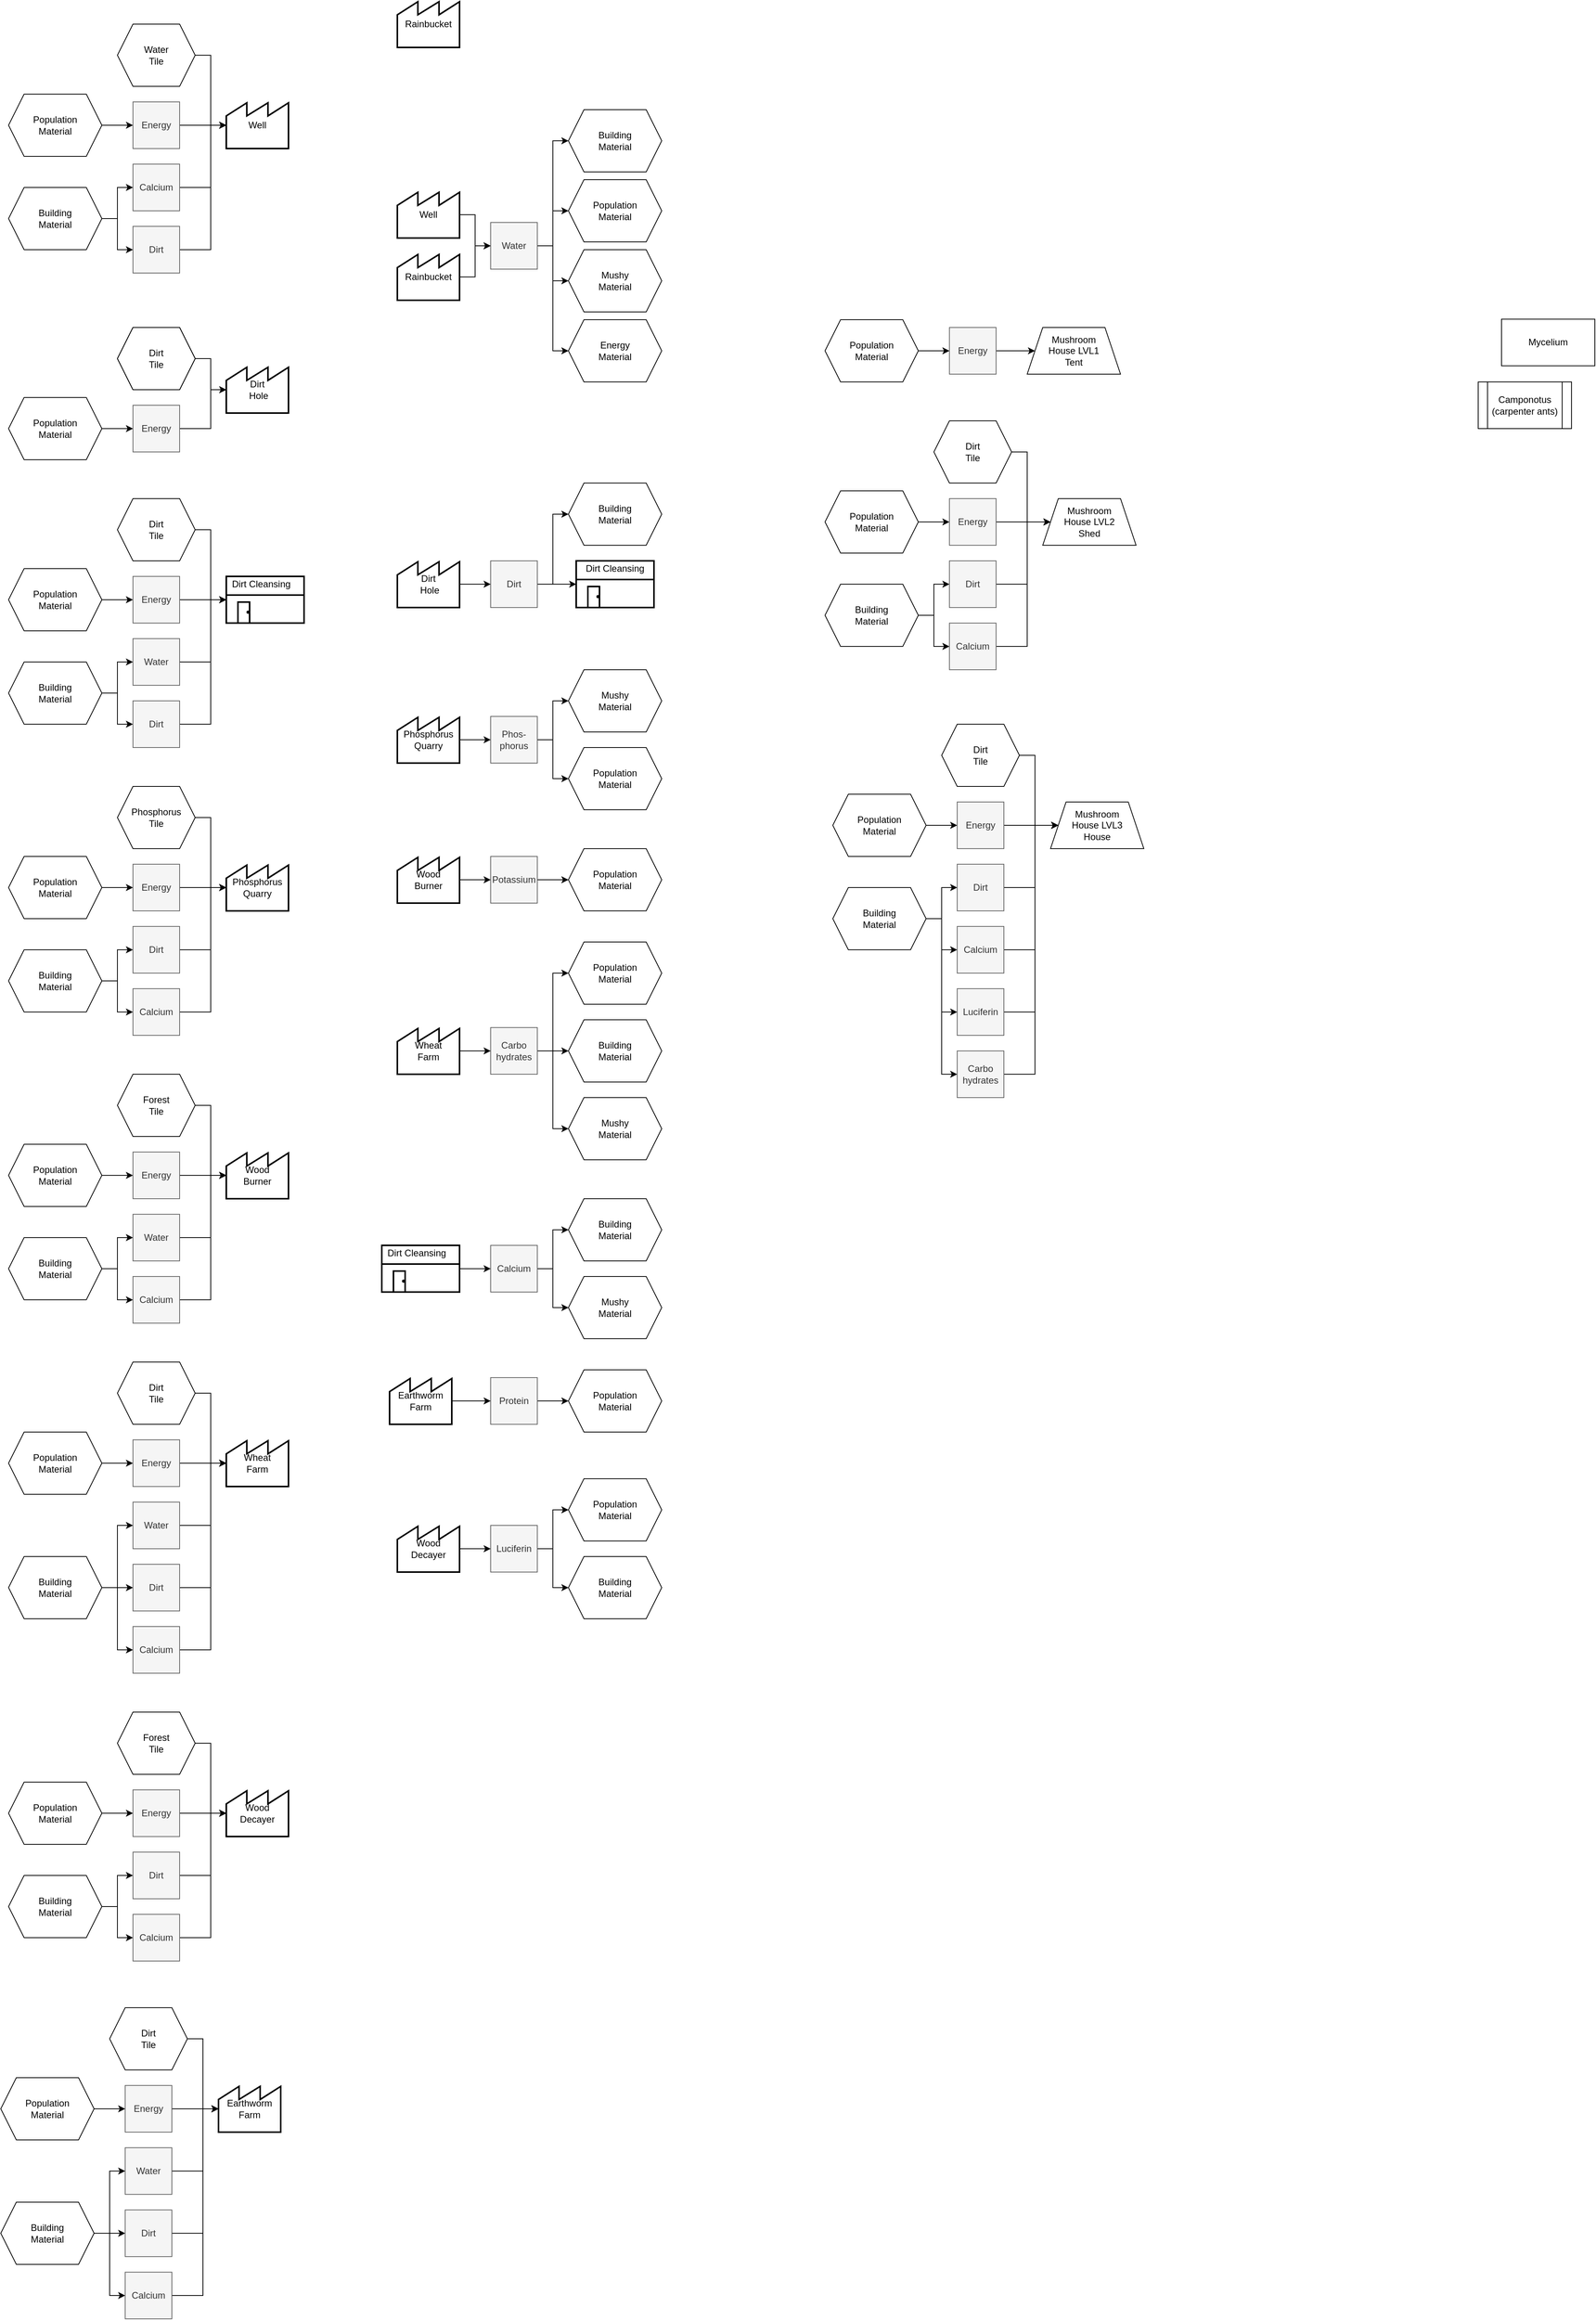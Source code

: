 <mxfile version="22.0.2" type="device">
  <diagram name="Page-1" id="JNk1vKeXSIDJ6KdYT2uB">
    <mxGraphModel dx="1378" dy="2284" grid="1" gridSize="10" guides="1" tooltips="1" connect="1" arrows="1" fold="1" page="0" pageScale="1" pageWidth="1169" pageHeight="827" math="0" shadow="0">
      <root>
        <mxCell id="0" />
        <mxCell id="1" parent="0" />
        <mxCell id="d3abX4yrLuN1hxkPMMSM-47" style="edgeStyle=orthogonalEdgeStyle;rounded=0;orthogonalLoop=1;jettySize=auto;html=1;entryX=0;entryY=0.5;entryDx=0;entryDy=0;" parent="1" source="d3abX4yrLuN1hxkPMMSM-1" target="d3abX4yrLuN1hxkPMMSM-28" edge="1">
          <mxGeometry relative="1" as="geometry" />
        </mxCell>
        <mxCell id="d3abX4yrLuN1hxkPMMSM-75" style="edgeStyle=orthogonalEdgeStyle;rounded=0;orthogonalLoop=1;jettySize=auto;html=1;entryX=0;entryY=0.5;entryDx=0;entryDy=0;" parent="1" source="d3abX4yrLuN1hxkPMMSM-1" target="d3abX4yrLuN1hxkPMMSM-41" edge="1">
          <mxGeometry relative="1" as="geometry">
            <Array as="points">
              <mxPoint x="280" y="330" />
              <mxPoint x="280" y="240" />
            </Array>
          </mxGeometry>
        </mxCell>
        <mxCell id="d3abX4yrLuN1hxkPMMSM-1" value="Dirt" style="rounded=0;whiteSpace=wrap;html=1;fillColor=#f5f5f5;strokeColor=#666666;fontColor=#333333;" parent="1" vertex="1">
          <mxGeometry x="200" y="300" width="60" height="60" as="geometry" />
        </mxCell>
        <mxCell id="d3abX4yrLuN1hxkPMMSM-127" style="edgeStyle=orthogonalEdgeStyle;rounded=0;orthogonalLoop=1;jettySize=auto;html=1;entryX=0;entryY=0.5;entryDx=0;entryDy=0;" parent="1" source="d3abX4yrLuN1hxkPMMSM-3" target="d3abX4yrLuN1hxkPMMSM-125" edge="1">
          <mxGeometry relative="1" as="geometry" />
        </mxCell>
        <mxCell id="d3abX4yrLuN1hxkPMMSM-128" style="edgeStyle=orthogonalEdgeStyle;rounded=0;orthogonalLoop=1;jettySize=auto;html=1;" parent="1" source="d3abX4yrLuN1hxkPMMSM-3" target="d3abX4yrLuN1hxkPMMSM-126" edge="1">
          <mxGeometry relative="1" as="geometry" />
        </mxCell>
        <mxCell id="d3abX4yrLuN1hxkPMMSM-3" value="Luciferin" style="rounded=0;whiteSpace=wrap;html=1;fillColor=#f5f5f5;strokeColor=#666666;fontColor=#333333;" parent="1" vertex="1">
          <mxGeometry x="200" y="1540" width="60" height="60" as="geometry" />
        </mxCell>
        <mxCell id="d3abX4yrLuN1hxkPMMSM-72" style="edgeStyle=orthogonalEdgeStyle;rounded=0;orthogonalLoop=1;jettySize=auto;html=1;entryX=0;entryY=0.5;entryDx=0;entryDy=0;" parent="1" source="d3abX4yrLuN1hxkPMMSM-5" target="d3abX4yrLuN1hxkPMMSM-70" edge="1">
          <mxGeometry relative="1" as="geometry" />
        </mxCell>
        <mxCell id="d3abX4yrLuN1hxkPMMSM-74" style="edgeStyle=orthogonalEdgeStyle;rounded=0;orthogonalLoop=1;jettySize=auto;html=1;entryX=0;entryY=0.5;entryDx=0;entryDy=0;" parent="1" source="d3abX4yrLuN1hxkPMMSM-5" target="d3abX4yrLuN1hxkPMMSM-73" edge="1">
          <mxGeometry relative="1" as="geometry" />
        </mxCell>
        <mxCell id="d3abX4yrLuN1hxkPMMSM-5" value="Phos-phorus" style="rounded=0;whiteSpace=wrap;html=1;fillColor=#f5f5f5;strokeColor=#666666;fontColor=#333333;" parent="1" vertex="1">
          <mxGeometry x="200" y="500" width="60" height="60" as="geometry" />
        </mxCell>
        <mxCell id="yVVz1ewtocBicFDBRsSI-3" style="edgeStyle=orthogonalEdgeStyle;rounded=0;orthogonalLoop=1;jettySize=auto;html=1;entryX=0;entryY=0.5;entryDx=0;entryDy=0;" parent="1" source="d3abX4yrLuN1hxkPMMSM-6" target="d3abX4yrLuN1hxkPMMSM-57" edge="1">
          <mxGeometry relative="1" as="geometry" />
        </mxCell>
        <mxCell id="yVVz1ewtocBicFDBRsSI-5" style="edgeStyle=orthogonalEdgeStyle;rounded=0;orthogonalLoop=1;jettySize=auto;html=1;entryX=0;entryY=0.5;entryDx=0;entryDy=0;" parent="1" source="d3abX4yrLuN1hxkPMMSM-6" target="yVVz1ewtocBicFDBRsSI-2" edge="1">
          <mxGeometry relative="1" as="geometry" />
        </mxCell>
        <mxCell id="yVVz1ewtocBicFDBRsSI-6" style="edgeStyle=orthogonalEdgeStyle;rounded=0;orthogonalLoop=1;jettySize=auto;html=1;entryX=0;entryY=0.5;entryDx=0;entryDy=0;" parent="1" source="d3abX4yrLuN1hxkPMMSM-6" target="yVVz1ewtocBicFDBRsSI-1" edge="1">
          <mxGeometry relative="1" as="geometry" />
        </mxCell>
        <mxCell id="yVVz1ewtocBicFDBRsSI-7" style="edgeStyle=orthogonalEdgeStyle;rounded=0;orthogonalLoop=1;jettySize=auto;html=1;entryX=0;entryY=0.5;entryDx=0;entryDy=0;" parent="1" source="d3abX4yrLuN1hxkPMMSM-6" target="d3abX4yrLuN1hxkPMMSM-76" edge="1">
          <mxGeometry relative="1" as="geometry" />
        </mxCell>
        <mxCell id="d3abX4yrLuN1hxkPMMSM-6" value="Water" style="rounded=0;whiteSpace=wrap;html=1;fillColor=#f5f5f5;strokeColor=#666666;fontColor=#333333;" parent="1" vertex="1">
          <mxGeometry x="200" y="-135" width="60" height="60" as="geometry" />
        </mxCell>
        <mxCell id="d3abX4yrLuN1hxkPMMSM-122" style="edgeStyle=orthogonalEdgeStyle;rounded=0;orthogonalLoop=1;jettySize=auto;html=1;entryX=0;entryY=0.5;entryDx=0;entryDy=0;" parent="1" source="d3abX4yrLuN1hxkPMMSM-7" target="d3abX4yrLuN1hxkPMMSM-112" edge="1">
          <mxGeometry relative="1" as="geometry" />
        </mxCell>
        <mxCell id="d3abX4yrLuN1hxkPMMSM-7" value="Protein" style="rounded=0;whiteSpace=wrap;html=1;fillColor=#f5f5f5;strokeColor=#666666;fontColor=#333333;" parent="1" vertex="1">
          <mxGeometry x="200" y="1350" width="60" height="60" as="geometry" />
        </mxCell>
        <mxCell id="d3abX4yrLuN1hxkPMMSM-87" style="edgeStyle=orthogonalEdgeStyle;rounded=0;orthogonalLoop=1;jettySize=auto;html=1;entryX=0;entryY=0.5;entryDx=0;entryDy=0;" parent="1" source="d3abX4yrLuN1hxkPMMSM-8" target="d3abX4yrLuN1hxkPMMSM-84" edge="1">
          <mxGeometry relative="1" as="geometry" />
        </mxCell>
        <mxCell id="d3abX4yrLuN1hxkPMMSM-88" style="edgeStyle=orthogonalEdgeStyle;rounded=0;orthogonalLoop=1;jettySize=auto;html=1;entryX=0;entryY=0.5;entryDx=0;entryDy=0;" parent="1" source="d3abX4yrLuN1hxkPMMSM-8" target="d3abX4yrLuN1hxkPMMSM-85" edge="1">
          <mxGeometry relative="1" as="geometry" />
        </mxCell>
        <mxCell id="d3abX4yrLuN1hxkPMMSM-89" style="edgeStyle=orthogonalEdgeStyle;rounded=0;orthogonalLoop=1;jettySize=auto;html=1;entryX=0;entryY=0.5;entryDx=0;entryDy=0;" parent="1" source="d3abX4yrLuN1hxkPMMSM-8" target="d3abX4yrLuN1hxkPMMSM-86" edge="1">
          <mxGeometry relative="1" as="geometry" />
        </mxCell>
        <mxCell id="d3abX4yrLuN1hxkPMMSM-8" value="Carbo&lt;br&gt;hydrates" style="rounded=0;whiteSpace=wrap;html=1;fillColor=#f5f5f5;strokeColor=#666666;fontColor=#333333;" parent="1" vertex="1">
          <mxGeometry x="200" y="900" width="60" height="60" as="geometry" />
        </mxCell>
        <mxCell id="d3abX4yrLuN1hxkPMMSM-81" style="edgeStyle=orthogonalEdgeStyle;rounded=0;orthogonalLoop=1;jettySize=auto;html=1;entryX=0;entryY=0.5;entryDx=0;entryDy=0;" parent="1" source="d3abX4yrLuN1hxkPMMSM-9" target="d3abX4yrLuN1hxkPMMSM-80" edge="1">
          <mxGeometry relative="1" as="geometry" />
        </mxCell>
        <mxCell id="d3abX4yrLuN1hxkPMMSM-9" value="Potassium" style="rounded=0;whiteSpace=wrap;html=1;fillColor=#f5f5f5;strokeColor=#666666;fontColor=#333333;" parent="1" vertex="1">
          <mxGeometry x="200" y="680" width="60" height="60" as="geometry" />
        </mxCell>
        <mxCell id="d3abX4yrLuN1hxkPMMSM-28" value="" style="verticalLabelPosition=bottom;html=1;verticalAlign=top;strokeWidth=2;shape=mxgraph.lean_mapping.warehouse;" parent="1" vertex="1">
          <mxGeometry x="310" y="300" width="100" height="60" as="geometry" />
        </mxCell>
        <mxCell id="d3abX4yrLuN1hxkPMMSM-29" value="Dirt Cleansing" style="text;html=1;strokeColor=none;fillColor=none;align=center;verticalAlign=middle;whiteSpace=wrap;rounded=0;" parent="1" vertex="1">
          <mxGeometry x="315" y="300" width="90" height="20" as="geometry" />
        </mxCell>
        <mxCell id="d3abX4yrLuN1hxkPMMSM-41" value="Building&lt;br&gt;Material" style="shape=hexagon;perimeter=hexagonPerimeter2;whiteSpace=wrap;html=1;fixedSize=1;" parent="1" vertex="1">
          <mxGeometry x="300" y="200" width="120" height="80" as="geometry" />
        </mxCell>
        <mxCell id="d3abX4yrLuN1hxkPMMSM-45" style="edgeStyle=orthogonalEdgeStyle;rounded=0;orthogonalLoop=1;jettySize=auto;html=1;entryX=0;entryY=0.5;entryDx=0;entryDy=0;" parent="1" source="d3abX4yrLuN1hxkPMMSM-44" target="d3abX4yrLuN1hxkPMMSM-1" edge="1">
          <mxGeometry relative="1" as="geometry" />
        </mxCell>
        <mxCell id="d3abX4yrLuN1hxkPMMSM-44" value="Dirt&lt;br&gt;&amp;nbsp;Hole" style="strokeWidth=2;html=1;shape=mxgraph.lean_mapping.outside_sources;whiteSpace=wrap;align=center;" parent="1" vertex="1">
          <mxGeometry x="80" y="300" width="80" height="60" as="geometry" />
        </mxCell>
        <mxCell id="d3abX4yrLuN1hxkPMMSM-56" style="edgeStyle=orthogonalEdgeStyle;rounded=0;orthogonalLoop=1;jettySize=auto;html=1;entryX=0;entryY=0.5;entryDx=0;entryDy=0;" parent="1" source="d3abX4yrLuN1hxkPMMSM-52" target="d3abX4yrLuN1hxkPMMSM-6" edge="1">
          <mxGeometry relative="1" as="geometry" />
        </mxCell>
        <mxCell id="d3abX4yrLuN1hxkPMMSM-52" value="Well" style="strokeWidth=2;html=1;shape=mxgraph.lean_mapping.outside_sources;whiteSpace=wrap;align=center;" parent="1" vertex="1">
          <mxGeometry x="80" y="-175" width="80" height="60" as="geometry" />
        </mxCell>
        <mxCell id="d3abX4yrLuN1hxkPMMSM-55" style="edgeStyle=orthogonalEdgeStyle;rounded=0;orthogonalLoop=1;jettySize=auto;html=1;entryX=0;entryY=0.5;entryDx=0;entryDy=0;" parent="1" source="d3abX4yrLuN1hxkPMMSM-53" target="d3abX4yrLuN1hxkPMMSM-6" edge="1">
          <mxGeometry relative="1" as="geometry" />
        </mxCell>
        <mxCell id="d3abX4yrLuN1hxkPMMSM-53" value="Rainbucket" style="strokeWidth=2;html=1;shape=mxgraph.lean_mapping.outside_sources;whiteSpace=wrap;align=center;" parent="1" vertex="1">
          <mxGeometry x="80" y="-95" width="80" height="60" as="geometry" />
        </mxCell>
        <mxCell id="d3abX4yrLuN1hxkPMMSM-57" value="Mushy&lt;br&gt;Material" style="shape=hexagon;perimeter=hexagonPerimeter2;whiteSpace=wrap;html=1;fixedSize=1;" parent="1" vertex="1">
          <mxGeometry x="300" y="-100" width="120" height="80" as="geometry" />
        </mxCell>
        <mxCell id="d3abX4yrLuN1hxkPMMSM-62" value="Camponotus (carpenter ants)" style="shape=process;whiteSpace=wrap;html=1;backgroundOutline=1;" parent="1" vertex="1">
          <mxGeometry x="1470" y="70" width="120" height="60" as="geometry" />
        </mxCell>
        <mxCell id="d3abX4yrLuN1hxkPMMSM-65" style="edgeStyle=orthogonalEdgeStyle;rounded=0;orthogonalLoop=1;jettySize=auto;html=1;entryX=0;entryY=0.5;entryDx=0;entryDy=0;" parent="1" source="d3abX4yrLuN1hxkPMMSM-64" target="d3abX4yrLuN1hxkPMMSM-5" edge="1">
          <mxGeometry relative="1" as="geometry" />
        </mxCell>
        <mxCell id="d3abX4yrLuN1hxkPMMSM-64" value="Phosphorus&lt;br&gt;Quarry" style="strokeWidth=2;html=1;shape=mxgraph.lean_mapping.outside_sources;whiteSpace=wrap;align=center;" parent="1" vertex="1">
          <mxGeometry x="80" y="500" width="80" height="60" as="geometry" />
        </mxCell>
        <mxCell id="d3abX4yrLuN1hxkPMMSM-70" value="Mushy&lt;br&gt;Material" style="shape=hexagon;perimeter=hexagonPerimeter2;whiteSpace=wrap;html=1;fixedSize=1;" parent="1" vertex="1">
          <mxGeometry x="300" y="440" width="120" height="80" as="geometry" />
        </mxCell>
        <mxCell id="d3abX4yrLuN1hxkPMMSM-73" value="Population&lt;br&gt;Material" style="shape=hexagon;perimeter=hexagonPerimeter2;whiteSpace=wrap;html=1;fixedSize=1;" parent="1" vertex="1">
          <mxGeometry x="300" y="540" width="120" height="80" as="geometry" />
        </mxCell>
        <mxCell id="d3abX4yrLuN1hxkPMMSM-76" value="Energy&lt;br&gt;Material" style="shape=hexagon;perimeter=hexagonPerimeter2;whiteSpace=wrap;html=1;fixedSize=1;" parent="1" vertex="1">
          <mxGeometry x="300" y="-10" width="120" height="80" as="geometry" />
        </mxCell>
        <mxCell id="d3abX4yrLuN1hxkPMMSM-79" style="edgeStyle=orthogonalEdgeStyle;rounded=0;orthogonalLoop=1;jettySize=auto;html=1;entryX=0;entryY=0.5;entryDx=0;entryDy=0;" parent="1" source="d3abX4yrLuN1hxkPMMSM-78" target="d3abX4yrLuN1hxkPMMSM-9" edge="1">
          <mxGeometry relative="1" as="geometry" />
        </mxCell>
        <mxCell id="d3abX4yrLuN1hxkPMMSM-78" value="Wood&lt;br&gt;Burner" style="strokeWidth=2;html=1;shape=mxgraph.lean_mapping.outside_sources;whiteSpace=wrap;align=center;" parent="1" vertex="1">
          <mxGeometry x="80" y="680" width="80" height="60" as="geometry" />
        </mxCell>
        <mxCell id="d3abX4yrLuN1hxkPMMSM-80" value="Population&lt;br&gt;Material" style="shape=hexagon;perimeter=hexagonPerimeter2;whiteSpace=wrap;html=1;fixedSize=1;" parent="1" vertex="1">
          <mxGeometry x="300" y="670" width="120" height="80" as="geometry" />
        </mxCell>
        <mxCell id="d3abX4yrLuN1hxkPMMSM-90" style="edgeStyle=orthogonalEdgeStyle;rounded=0;orthogonalLoop=1;jettySize=auto;html=1;entryX=0;entryY=0.5;entryDx=0;entryDy=0;" parent="1" source="d3abX4yrLuN1hxkPMMSM-83" target="d3abX4yrLuN1hxkPMMSM-8" edge="1">
          <mxGeometry relative="1" as="geometry" />
        </mxCell>
        <mxCell id="d3abX4yrLuN1hxkPMMSM-83" value="Wheat&lt;br&gt;Farm" style="strokeWidth=2;html=1;shape=mxgraph.lean_mapping.outside_sources;whiteSpace=wrap;align=center;" parent="1" vertex="1">
          <mxGeometry x="80" y="900" width="80" height="60" as="geometry" />
        </mxCell>
        <mxCell id="d3abX4yrLuN1hxkPMMSM-84" value="Building&lt;br&gt;Material" style="shape=hexagon;perimeter=hexagonPerimeter2;whiteSpace=wrap;html=1;fixedSize=1;" parent="1" vertex="1">
          <mxGeometry x="300" y="890" width="120" height="80" as="geometry" />
        </mxCell>
        <mxCell id="d3abX4yrLuN1hxkPMMSM-85" value="Population&lt;br&gt;Material" style="shape=hexagon;perimeter=hexagonPerimeter2;whiteSpace=wrap;html=1;fixedSize=1;" parent="1" vertex="1">
          <mxGeometry x="300" y="790" width="120" height="80" as="geometry" />
        </mxCell>
        <mxCell id="d3abX4yrLuN1hxkPMMSM-86" value="Mushy&lt;br&gt;Material" style="shape=hexagon;perimeter=hexagonPerimeter2;whiteSpace=wrap;html=1;fixedSize=1;" parent="1" vertex="1">
          <mxGeometry x="300" y="990" width="120" height="80" as="geometry" />
        </mxCell>
        <mxCell id="d3abX4yrLuN1hxkPMMSM-98" style="edgeStyle=orthogonalEdgeStyle;rounded=0;orthogonalLoop=1;jettySize=auto;html=1;entryX=0;entryY=0.5;entryDx=0;entryDy=0;" parent="1" source="d3abX4yrLuN1hxkPMMSM-91" target="d3abX4yrLuN1hxkPMMSM-95" edge="1">
          <mxGeometry relative="1" as="geometry" />
        </mxCell>
        <mxCell id="d3abX4yrLuN1hxkPMMSM-99" style="edgeStyle=orthogonalEdgeStyle;rounded=0;orthogonalLoop=1;jettySize=auto;html=1;entryX=0;entryY=0.5;entryDx=0;entryDy=0;" parent="1" source="d3abX4yrLuN1hxkPMMSM-91" target="d3abX4yrLuN1hxkPMMSM-96" edge="1">
          <mxGeometry relative="1" as="geometry" />
        </mxCell>
        <mxCell id="d3abX4yrLuN1hxkPMMSM-91" value="Calcium" style="rounded=0;whiteSpace=wrap;html=1;fillColor=#f5f5f5;strokeColor=#666666;fontColor=#333333;" parent="1" vertex="1">
          <mxGeometry x="200" y="1180" width="60" height="60" as="geometry" />
        </mxCell>
        <mxCell id="d3abX4yrLuN1hxkPMMSM-94" style="edgeStyle=orthogonalEdgeStyle;rounded=0;orthogonalLoop=1;jettySize=auto;html=1;entryX=0;entryY=0.5;entryDx=0;entryDy=0;" parent="1" source="d3abX4yrLuN1hxkPMMSM-92" target="d3abX4yrLuN1hxkPMMSM-91" edge="1">
          <mxGeometry relative="1" as="geometry" />
        </mxCell>
        <mxCell id="d3abX4yrLuN1hxkPMMSM-92" value="" style="verticalLabelPosition=bottom;html=1;verticalAlign=top;strokeWidth=2;shape=mxgraph.lean_mapping.warehouse;" parent="1" vertex="1">
          <mxGeometry x="60" y="1180" width="100" height="60" as="geometry" />
        </mxCell>
        <mxCell id="d3abX4yrLuN1hxkPMMSM-93" value="Dirt Cleansing" style="text;html=1;strokeColor=none;fillColor=none;align=center;verticalAlign=middle;whiteSpace=wrap;rounded=0;" parent="1" vertex="1">
          <mxGeometry x="60" y="1180" width="90" height="20" as="geometry" />
        </mxCell>
        <mxCell id="d3abX4yrLuN1hxkPMMSM-95" value="Building&lt;br&gt;Material" style="shape=hexagon;perimeter=hexagonPerimeter2;whiteSpace=wrap;html=1;fixedSize=1;" parent="1" vertex="1">
          <mxGeometry x="300" y="1120" width="120" height="80" as="geometry" />
        </mxCell>
        <mxCell id="d3abX4yrLuN1hxkPMMSM-96" value="Mushy&lt;br&gt;Material" style="shape=hexagon;perimeter=hexagonPerimeter2;whiteSpace=wrap;html=1;fixedSize=1;" parent="1" vertex="1">
          <mxGeometry x="300" y="1220" width="120" height="80" as="geometry" />
        </mxCell>
        <mxCell id="d3abX4yrLuN1hxkPMMSM-111" style="edgeStyle=orthogonalEdgeStyle;rounded=0;orthogonalLoop=1;jettySize=auto;html=1;entryX=0;entryY=0.5;entryDx=0;entryDy=0;" parent="1" source="d3abX4yrLuN1hxkPMMSM-110" target="d3abX4yrLuN1hxkPMMSM-7" edge="1">
          <mxGeometry relative="1" as="geometry" />
        </mxCell>
        <mxCell id="d3abX4yrLuN1hxkPMMSM-110" value="Earthworm&lt;br&gt;Farm" style="strokeWidth=2;html=1;shape=mxgraph.lean_mapping.outside_sources;whiteSpace=wrap;align=center;" parent="1" vertex="1">
          <mxGeometry x="70" y="1350" width="80" height="60" as="geometry" />
        </mxCell>
        <mxCell id="d3abX4yrLuN1hxkPMMSM-112" value="Population&lt;br&gt;Material" style="shape=hexagon;perimeter=hexagonPerimeter2;whiteSpace=wrap;html=1;fixedSize=1;" parent="1" vertex="1">
          <mxGeometry x="300" y="1340" width="120" height="80" as="geometry" />
        </mxCell>
        <mxCell id="d3abX4yrLuN1hxkPMMSM-124" style="edgeStyle=orthogonalEdgeStyle;rounded=0;orthogonalLoop=1;jettySize=auto;html=1;entryX=0;entryY=0.5;entryDx=0;entryDy=0;" parent="1" source="d3abX4yrLuN1hxkPMMSM-123" target="d3abX4yrLuN1hxkPMMSM-3" edge="1">
          <mxGeometry relative="1" as="geometry" />
        </mxCell>
        <mxCell id="d3abX4yrLuN1hxkPMMSM-123" value="Wood Decayer" style="strokeWidth=2;html=1;shape=mxgraph.lean_mapping.outside_sources;whiteSpace=wrap;align=center;" parent="1" vertex="1">
          <mxGeometry x="80" y="1540" width="80" height="60" as="geometry" />
        </mxCell>
        <mxCell id="d3abX4yrLuN1hxkPMMSM-125" value="Population&lt;br&gt;Material" style="shape=hexagon;perimeter=hexagonPerimeter2;whiteSpace=wrap;html=1;fixedSize=1;" parent="1" vertex="1">
          <mxGeometry x="300" y="1480" width="120" height="80" as="geometry" />
        </mxCell>
        <mxCell id="d3abX4yrLuN1hxkPMMSM-126" value="Building&lt;br&gt;Material" style="shape=hexagon;perimeter=hexagonPerimeter2;whiteSpace=wrap;html=1;fixedSize=1;" parent="1" vertex="1">
          <mxGeometry x="300" y="1580" width="120" height="80" as="geometry" />
        </mxCell>
        <mxCell id="d3abX4yrLuN1hxkPMMSM-129" value="Mycelium" style="rounded=0;whiteSpace=wrap;html=1;" parent="1" vertex="1">
          <mxGeometry x="1500" y="-10.71" width="120" height="60" as="geometry" />
        </mxCell>
        <mxCell id="kwzCkagA6_KDe4UlNFxF-10" style="edgeStyle=orthogonalEdgeStyle;rounded=0;orthogonalLoop=1;jettySize=auto;html=1;entryX=0;entryY=0.5;entryDx=0;entryDy=0;" parent="1" source="kwzCkagA6_KDe4UlNFxF-4" target="kwzCkagA6_KDe4UlNFxF-9" edge="1">
          <mxGeometry relative="1" as="geometry" />
        </mxCell>
        <mxCell id="kwzCkagA6_KDe4UlNFxF-4" value="Population&lt;br&gt;Material" style="shape=hexagon;perimeter=hexagonPerimeter2;whiteSpace=wrap;html=1;fixedSize=1;" parent="1" vertex="1">
          <mxGeometry x="-420" y="90" width="120" height="80" as="geometry" />
        </mxCell>
        <mxCell id="kwzCkagA6_KDe4UlNFxF-6" value="Dirt&lt;br&gt;&amp;nbsp;Hole" style="strokeWidth=2;html=1;shape=mxgraph.lean_mapping.outside_sources;whiteSpace=wrap;align=center;" parent="1" vertex="1">
          <mxGeometry x="-140" y="50" width="80" height="60" as="geometry" />
        </mxCell>
        <mxCell id="kwzCkagA6_KDe4UlNFxF-34" style="edgeStyle=orthogonalEdgeStyle;rounded=0;orthogonalLoop=1;jettySize=auto;html=1;entryX=0;entryY=0.5;entryDx=0;entryDy=0;" parent="1" source="kwzCkagA6_KDe4UlNFxF-8" target="kwzCkagA6_KDe4UlNFxF-6" edge="1">
          <mxGeometry relative="1" as="geometry">
            <Array as="points">
              <mxPoint x="-160" y="40" />
              <mxPoint x="-160" y="80" />
            </Array>
          </mxGeometry>
        </mxCell>
        <mxCell id="kwzCkagA6_KDe4UlNFxF-8" value="Dirt &lt;br&gt;Tile" style="shape=hexagon;perimeter=hexagonPerimeter2;whiteSpace=wrap;html=1;fixedSize=1;" parent="1" vertex="1">
          <mxGeometry x="-280" width="100" height="80" as="geometry" />
        </mxCell>
        <mxCell id="kwzCkagA6_KDe4UlNFxF-35" style="edgeStyle=orthogonalEdgeStyle;rounded=0;orthogonalLoop=1;jettySize=auto;html=1;entryX=0;entryY=0.5;entryDx=0;entryDy=0;" parent="1" source="kwzCkagA6_KDe4UlNFxF-9" target="kwzCkagA6_KDe4UlNFxF-6" edge="1">
          <mxGeometry relative="1" as="geometry">
            <Array as="points">
              <mxPoint x="-160" y="130" />
              <mxPoint x="-160" y="80" />
            </Array>
          </mxGeometry>
        </mxCell>
        <mxCell id="kwzCkagA6_KDe4UlNFxF-9" value="Energy" style="rounded=0;whiteSpace=wrap;html=1;fillColor=#f5f5f5;strokeColor=#666666;fontColor=#333333;" parent="1" vertex="1">
          <mxGeometry x="-260" y="100" width="60" height="60" as="geometry" />
        </mxCell>
        <mxCell id="kwzCkagA6_KDe4UlNFxF-13" value="Phosphorus&lt;br&gt;Quarry" style="strokeWidth=2;html=1;shape=mxgraph.lean_mapping.outside_sources;whiteSpace=wrap;align=center;" parent="1" vertex="1">
          <mxGeometry x="-140" y="690" width="80" height="60" as="geometry" />
        </mxCell>
        <mxCell id="kwzCkagA6_KDe4UlNFxF-15" style="edgeStyle=orthogonalEdgeStyle;rounded=0;orthogonalLoop=1;jettySize=auto;html=1;entryX=0;entryY=0.5;entryDx=0;entryDy=0;" parent="1" source="kwzCkagA6_KDe4UlNFxF-16" target="kwzCkagA6_KDe4UlNFxF-17" edge="1">
          <mxGeometry relative="1" as="geometry" />
        </mxCell>
        <mxCell id="kwzCkagA6_KDe4UlNFxF-16" value="Population&lt;br&gt;Material" style="shape=hexagon;perimeter=hexagonPerimeter2;whiteSpace=wrap;html=1;fixedSize=1;" parent="1" vertex="1">
          <mxGeometry x="-420" y="680" width="120" height="80" as="geometry" />
        </mxCell>
        <mxCell id="kwzCkagA6_KDe4UlNFxF-52" style="edgeStyle=orthogonalEdgeStyle;rounded=0;orthogonalLoop=1;jettySize=auto;html=1;" parent="1" source="kwzCkagA6_KDe4UlNFxF-17" edge="1">
          <mxGeometry relative="1" as="geometry">
            <mxPoint x="-140" y="720" as="targetPoint" />
          </mxGeometry>
        </mxCell>
        <mxCell id="kwzCkagA6_KDe4UlNFxF-17" value="Energy" style="rounded=0;whiteSpace=wrap;html=1;fillColor=#f5f5f5;strokeColor=#666666;fontColor=#333333;" parent="1" vertex="1">
          <mxGeometry x="-260" y="690" width="60" height="60" as="geometry" />
        </mxCell>
        <mxCell id="kwzCkagA6_KDe4UlNFxF-51" style="edgeStyle=orthogonalEdgeStyle;rounded=0;orthogonalLoop=1;jettySize=auto;html=1;entryX=0;entryY=0.5;entryDx=0;entryDy=0;" parent="1" source="kwzCkagA6_KDe4UlNFxF-18" target="kwzCkagA6_KDe4UlNFxF-13" edge="1">
          <mxGeometry relative="1" as="geometry" />
        </mxCell>
        <mxCell id="kwzCkagA6_KDe4UlNFxF-18" value="Phosphorus&lt;br&gt;Tile" style="shape=hexagon;perimeter=hexagonPerimeter2;whiteSpace=wrap;html=1;fixedSize=1;" parent="1" vertex="1">
          <mxGeometry x="-280" y="590" width="100" height="80" as="geometry" />
        </mxCell>
        <mxCell id="kwzCkagA6_KDe4UlNFxF-48" style="edgeStyle=orthogonalEdgeStyle;rounded=0;orthogonalLoop=1;jettySize=auto;html=1;entryX=0;entryY=0.5;entryDx=0;entryDy=0;" parent="1" source="kwzCkagA6_KDe4UlNFxF-19" target="kwzCkagA6_KDe4UlNFxF-21" edge="1">
          <mxGeometry relative="1" as="geometry" />
        </mxCell>
        <mxCell id="kwzCkagA6_KDe4UlNFxF-49" style="edgeStyle=orthogonalEdgeStyle;rounded=0;orthogonalLoop=1;jettySize=auto;html=1;" parent="1" source="kwzCkagA6_KDe4UlNFxF-19" target="kwzCkagA6_KDe4UlNFxF-47" edge="1">
          <mxGeometry relative="1" as="geometry" />
        </mxCell>
        <mxCell id="kwzCkagA6_KDe4UlNFxF-19" value="Building&lt;br&gt;Material" style="shape=hexagon;perimeter=hexagonPerimeter2;whiteSpace=wrap;html=1;fixedSize=1;" parent="1" vertex="1">
          <mxGeometry x="-420" y="800" width="120" height="80" as="geometry" />
        </mxCell>
        <mxCell id="kwzCkagA6_KDe4UlNFxF-53" style="edgeStyle=orthogonalEdgeStyle;rounded=0;orthogonalLoop=1;jettySize=auto;html=1;entryX=0;entryY=0.5;entryDx=0;entryDy=0;" parent="1" source="kwzCkagA6_KDe4UlNFxF-21" target="kwzCkagA6_KDe4UlNFxF-13" edge="1">
          <mxGeometry relative="1" as="geometry">
            <Array as="points">
              <mxPoint x="-160" y="800" />
              <mxPoint x="-160" y="720" />
            </Array>
          </mxGeometry>
        </mxCell>
        <mxCell id="kwzCkagA6_KDe4UlNFxF-21" value="Dirt" style="rounded=0;whiteSpace=wrap;html=1;fillColor=#f5f5f5;strokeColor=#666666;fontColor=#333333;" parent="1" vertex="1">
          <mxGeometry x="-260" y="770" width="60" height="60" as="geometry" />
        </mxCell>
        <mxCell id="kwzCkagA6_KDe4UlNFxF-22" value="" style="verticalLabelPosition=bottom;html=1;verticalAlign=top;strokeWidth=2;shape=mxgraph.lean_mapping.warehouse;" parent="1" vertex="1">
          <mxGeometry x="-140" y="320" width="100" height="60" as="geometry" />
        </mxCell>
        <mxCell id="kwzCkagA6_KDe4UlNFxF-23" value="Dirt Cleansing" style="text;html=1;strokeColor=none;fillColor=none;align=center;verticalAlign=middle;whiteSpace=wrap;rounded=0;" parent="1" vertex="1">
          <mxGeometry x="-140" y="320" width="90" height="20" as="geometry" />
        </mxCell>
        <mxCell id="kwzCkagA6_KDe4UlNFxF-24" style="edgeStyle=orthogonalEdgeStyle;rounded=0;orthogonalLoop=1;jettySize=auto;html=1;entryX=0;entryY=0.5;entryDx=0;entryDy=0;" parent="1" source="kwzCkagA6_KDe4UlNFxF-25" target="kwzCkagA6_KDe4UlNFxF-27" edge="1">
          <mxGeometry relative="1" as="geometry" />
        </mxCell>
        <mxCell id="kwzCkagA6_KDe4UlNFxF-25" value="Population&lt;br&gt;Material" style="shape=hexagon;perimeter=hexagonPerimeter2;whiteSpace=wrap;html=1;fixedSize=1;" parent="1" vertex="1">
          <mxGeometry x="-420" y="310" width="120" height="80" as="geometry" />
        </mxCell>
        <mxCell id="kwzCkagA6_KDe4UlNFxF-42" style="edgeStyle=orthogonalEdgeStyle;rounded=0;orthogonalLoop=1;jettySize=auto;html=1;entryX=0;entryY=0.5;entryDx=0;entryDy=0;" parent="1" source="kwzCkagA6_KDe4UlNFxF-27" target="kwzCkagA6_KDe4UlNFxF-22" edge="1">
          <mxGeometry relative="1" as="geometry" />
        </mxCell>
        <mxCell id="kwzCkagA6_KDe4UlNFxF-27" value="Energy" style="rounded=0;whiteSpace=wrap;html=1;fillColor=#f5f5f5;strokeColor=#666666;fontColor=#333333;" parent="1" vertex="1">
          <mxGeometry x="-260" y="320" width="60" height="60" as="geometry" />
        </mxCell>
        <mxCell id="kwzCkagA6_KDe4UlNFxF-41" style="edgeStyle=orthogonalEdgeStyle;rounded=0;orthogonalLoop=1;jettySize=auto;html=1;entryX=0;entryY=0.5;entryDx=0;entryDy=0;" parent="1" source="kwzCkagA6_KDe4UlNFxF-30" target="kwzCkagA6_KDe4UlNFxF-22" edge="1">
          <mxGeometry relative="1" as="geometry">
            <Array as="points">
              <mxPoint x="-160" y="430" />
              <mxPoint x="-160" y="350" />
            </Array>
          </mxGeometry>
        </mxCell>
        <mxCell id="kwzCkagA6_KDe4UlNFxF-30" value="Water" style="rounded=0;whiteSpace=wrap;html=1;fillColor=#f5f5f5;strokeColor=#666666;fontColor=#333333;" parent="1" vertex="1">
          <mxGeometry x="-260" y="400" width="60" height="60" as="geometry" />
        </mxCell>
        <mxCell id="kwzCkagA6_KDe4UlNFxF-38" style="edgeStyle=orthogonalEdgeStyle;rounded=0;orthogonalLoop=1;jettySize=auto;html=1;entryX=0;entryY=0.5;entryDx=0;entryDy=0;" parent="1" source="kwzCkagA6_KDe4UlNFxF-36" target="kwzCkagA6_KDe4UlNFxF-30" edge="1">
          <mxGeometry relative="1" as="geometry" />
        </mxCell>
        <mxCell id="kwzCkagA6_KDe4UlNFxF-39" style="edgeStyle=orthogonalEdgeStyle;rounded=0;orthogonalLoop=1;jettySize=auto;html=1;entryX=0;entryY=0.5;entryDx=0;entryDy=0;" parent="1" source="kwzCkagA6_KDe4UlNFxF-36" target="kwzCkagA6_KDe4UlNFxF-37" edge="1">
          <mxGeometry relative="1" as="geometry" />
        </mxCell>
        <mxCell id="kwzCkagA6_KDe4UlNFxF-36" value="Building&lt;br&gt;Material" style="shape=hexagon;perimeter=hexagonPerimeter2;whiteSpace=wrap;html=1;fixedSize=1;" parent="1" vertex="1">
          <mxGeometry x="-420" y="430" width="120" height="80" as="geometry" />
        </mxCell>
        <mxCell id="kwzCkagA6_KDe4UlNFxF-40" style="edgeStyle=orthogonalEdgeStyle;rounded=0;orthogonalLoop=1;jettySize=auto;html=1;entryX=0;entryY=0.5;entryDx=0;entryDy=0;" parent="1" source="kwzCkagA6_KDe4UlNFxF-37" target="kwzCkagA6_KDe4UlNFxF-22" edge="1">
          <mxGeometry relative="1" as="geometry">
            <Array as="points">
              <mxPoint x="-160" y="510" />
              <mxPoint x="-160" y="350" />
            </Array>
          </mxGeometry>
        </mxCell>
        <mxCell id="kwzCkagA6_KDe4UlNFxF-37" value="Dirt" style="rounded=0;whiteSpace=wrap;html=1;fillColor=#f5f5f5;strokeColor=#666666;fontColor=#333333;" parent="1" vertex="1">
          <mxGeometry x="-260" y="480" width="60" height="60" as="geometry" />
        </mxCell>
        <mxCell id="kwzCkagA6_KDe4UlNFxF-44" value="Dirt &lt;br&gt;Tile" style="shape=hexagon;perimeter=hexagonPerimeter2;whiteSpace=wrap;html=1;fixedSize=1;" parent="1" vertex="1">
          <mxGeometry x="-280" width="100" height="80" as="geometry" />
        </mxCell>
        <mxCell id="kwzCkagA6_KDe4UlNFxF-46" style="edgeStyle=orthogonalEdgeStyle;rounded=0;orthogonalLoop=1;jettySize=auto;html=1;entryX=0;entryY=0.5;entryDx=0;entryDy=0;" parent="1" source="kwzCkagA6_KDe4UlNFxF-45" target="kwzCkagA6_KDe4UlNFxF-22" edge="1">
          <mxGeometry relative="1" as="geometry" />
        </mxCell>
        <mxCell id="kwzCkagA6_KDe4UlNFxF-45" value="Dirt &lt;br&gt;Tile" style="shape=hexagon;perimeter=hexagonPerimeter2;whiteSpace=wrap;html=1;fixedSize=1;" parent="1" vertex="1">
          <mxGeometry x="-280" y="220" width="100" height="80" as="geometry" />
        </mxCell>
        <mxCell id="kwzCkagA6_KDe4UlNFxF-55" style="edgeStyle=orthogonalEdgeStyle;rounded=0;orthogonalLoop=1;jettySize=auto;html=1;entryX=0;entryY=0.5;entryDx=0;entryDy=0;" parent="1" source="kwzCkagA6_KDe4UlNFxF-47" target="kwzCkagA6_KDe4UlNFxF-13" edge="1">
          <mxGeometry relative="1" as="geometry">
            <Array as="points">
              <mxPoint x="-160" y="880" />
              <mxPoint x="-160" y="720" />
            </Array>
          </mxGeometry>
        </mxCell>
        <mxCell id="kwzCkagA6_KDe4UlNFxF-47" value="Calcium" style="rounded=0;whiteSpace=wrap;html=1;fillColor=#f5f5f5;strokeColor=#666666;fontColor=#333333;" parent="1" vertex="1">
          <mxGeometry x="-260" y="850" width="60" height="60" as="geometry" />
        </mxCell>
        <mxCell id="kwzCkagA6_KDe4UlNFxF-61" value="Wood&lt;br&gt;Burner" style="strokeWidth=2;html=1;shape=mxgraph.lean_mapping.outside_sources;whiteSpace=wrap;align=center;" parent="1" vertex="1">
          <mxGeometry x="-140" y="1060" width="80" height="60" as="geometry" />
        </mxCell>
        <mxCell id="kwzCkagA6_KDe4UlNFxF-65" style="edgeStyle=orthogonalEdgeStyle;rounded=0;orthogonalLoop=1;jettySize=auto;html=1;" parent="1" source="kwzCkagA6_KDe4UlNFxF-62" target="kwzCkagA6_KDe4UlNFxF-64" edge="1">
          <mxGeometry relative="1" as="geometry" />
        </mxCell>
        <mxCell id="kwzCkagA6_KDe4UlNFxF-66" style="edgeStyle=orthogonalEdgeStyle;rounded=0;orthogonalLoop=1;jettySize=auto;html=1;" parent="1" source="kwzCkagA6_KDe4UlNFxF-62" target="kwzCkagA6_KDe4UlNFxF-63" edge="1">
          <mxGeometry relative="1" as="geometry" />
        </mxCell>
        <mxCell id="kwzCkagA6_KDe4UlNFxF-62" value="Building&lt;br&gt;Material" style="shape=hexagon;perimeter=hexagonPerimeter2;whiteSpace=wrap;html=1;fixedSize=1;" parent="1" vertex="1">
          <mxGeometry x="-420" y="1170" width="120" height="80" as="geometry" />
        </mxCell>
        <mxCell id="kwzCkagA6_KDe4UlNFxF-67" style="edgeStyle=orthogonalEdgeStyle;rounded=0;orthogonalLoop=1;jettySize=auto;html=1;entryX=0;entryY=0.5;entryDx=0;entryDy=0;" parent="1" source="kwzCkagA6_KDe4UlNFxF-63" target="kwzCkagA6_KDe4UlNFxF-61" edge="1">
          <mxGeometry relative="1" as="geometry">
            <Array as="points">
              <mxPoint x="-160" y="1250" />
              <mxPoint x="-160" y="1090" />
            </Array>
          </mxGeometry>
        </mxCell>
        <mxCell id="kwzCkagA6_KDe4UlNFxF-63" value="Calcium" style="rounded=0;whiteSpace=wrap;html=1;fillColor=#f5f5f5;strokeColor=#666666;fontColor=#333333;" parent="1" vertex="1">
          <mxGeometry x="-260" y="1220" width="60" height="60" as="geometry" />
        </mxCell>
        <mxCell id="kwzCkagA6_KDe4UlNFxF-68" style="edgeStyle=orthogonalEdgeStyle;rounded=0;orthogonalLoop=1;jettySize=auto;html=1;entryX=0;entryY=0.5;entryDx=0;entryDy=0;" parent="1" source="kwzCkagA6_KDe4UlNFxF-64" target="kwzCkagA6_KDe4UlNFxF-61" edge="1">
          <mxGeometry relative="1" as="geometry">
            <Array as="points">
              <mxPoint x="-160" y="1170" />
              <mxPoint x="-160" y="1090" />
            </Array>
          </mxGeometry>
        </mxCell>
        <mxCell id="kwzCkagA6_KDe4UlNFxF-64" value="Water" style="rounded=0;whiteSpace=wrap;html=1;fillColor=#f5f5f5;strokeColor=#666666;fontColor=#333333;" parent="1" vertex="1">
          <mxGeometry x="-260" y="1140" width="60" height="60" as="geometry" />
        </mxCell>
        <mxCell id="kwzCkagA6_KDe4UlNFxF-74" style="edgeStyle=orthogonalEdgeStyle;rounded=0;orthogonalLoop=1;jettySize=auto;html=1;entryX=0;entryY=0.5;entryDx=0;entryDy=0;" parent="1" source="kwzCkagA6_KDe4UlNFxF-69" target="kwzCkagA6_KDe4UlNFxF-61" edge="1">
          <mxGeometry relative="1" as="geometry" />
        </mxCell>
        <mxCell id="kwzCkagA6_KDe4UlNFxF-69" value="Forest&lt;br&gt;Tile" style="shape=hexagon;perimeter=hexagonPerimeter2;whiteSpace=wrap;html=1;fixedSize=1;" parent="1" vertex="1">
          <mxGeometry x="-280" y="960" width="100" height="80" as="geometry" />
        </mxCell>
        <mxCell id="kwzCkagA6_KDe4UlNFxF-72" style="edgeStyle=orthogonalEdgeStyle;rounded=0;orthogonalLoop=1;jettySize=auto;html=1;entryX=0;entryY=0.5;entryDx=0;entryDy=0;" parent="1" source="kwzCkagA6_KDe4UlNFxF-70" target="kwzCkagA6_KDe4UlNFxF-71" edge="1">
          <mxGeometry relative="1" as="geometry" />
        </mxCell>
        <mxCell id="kwzCkagA6_KDe4UlNFxF-70" value="Population&lt;br&gt;Material" style="shape=hexagon;perimeter=hexagonPerimeter2;whiteSpace=wrap;html=1;fixedSize=1;" parent="1" vertex="1">
          <mxGeometry x="-420" y="1050" width="120" height="80" as="geometry" />
        </mxCell>
        <mxCell id="kwzCkagA6_KDe4UlNFxF-73" style="edgeStyle=orthogonalEdgeStyle;rounded=0;orthogonalLoop=1;jettySize=auto;html=1;entryX=0;entryY=0.5;entryDx=0;entryDy=0;" parent="1" source="kwzCkagA6_KDe4UlNFxF-71" target="kwzCkagA6_KDe4UlNFxF-61" edge="1">
          <mxGeometry relative="1" as="geometry" />
        </mxCell>
        <mxCell id="kwzCkagA6_KDe4UlNFxF-71" value="Energy" style="rounded=0;whiteSpace=wrap;html=1;fillColor=#f5f5f5;strokeColor=#666666;fontColor=#333333;" parent="1" vertex="1">
          <mxGeometry x="-260" y="1060" width="60" height="60" as="geometry" />
        </mxCell>
        <mxCell id="kwzCkagA6_KDe4UlNFxF-75" value="Wheat&lt;br&gt;Farm" style="strokeWidth=2;html=1;shape=mxgraph.lean_mapping.outside_sources;whiteSpace=wrap;align=center;" parent="1" vertex="1">
          <mxGeometry x="-140" y="1430" width="80" height="60" as="geometry" />
        </mxCell>
        <mxCell id="kwzCkagA6_KDe4UlNFxF-80" style="edgeStyle=orthogonalEdgeStyle;rounded=0;orthogonalLoop=1;jettySize=auto;html=1;entryX=0;entryY=0.5;entryDx=0;entryDy=0;" parent="1" source="kwzCkagA6_KDe4UlNFxF-81" target="kwzCkagA6_KDe4UlNFxF-83" edge="1">
          <mxGeometry relative="1" as="geometry" />
        </mxCell>
        <mxCell id="kwzCkagA6_KDe4UlNFxF-81" value="Population&lt;br&gt;Material" style="shape=hexagon;perimeter=hexagonPerimeter2;whiteSpace=wrap;html=1;fixedSize=1;" parent="1" vertex="1">
          <mxGeometry x="-420" y="1420" width="120" height="80" as="geometry" />
        </mxCell>
        <mxCell id="kwzCkagA6_KDe4UlNFxF-82" style="edgeStyle=orthogonalEdgeStyle;rounded=0;orthogonalLoop=1;jettySize=auto;html=1;entryX=0;entryY=0.5;entryDx=0;entryDy=0;" parent="1" source="kwzCkagA6_KDe4UlNFxF-83" edge="1">
          <mxGeometry relative="1" as="geometry">
            <mxPoint x="-140" y="1460" as="targetPoint" />
          </mxGeometry>
        </mxCell>
        <mxCell id="kwzCkagA6_KDe4UlNFxF-83" value="Energy" style="rounded=0;whiteSpace=wrap;html=1;fillColor=#f5f5f5;strokeColor=#666666;fontColor=#333333;" parent="1" vertex="1">
          <mxGeometry x="-260" y="1430" width="60" height="60" as="geometry" />
        </mxCell>
        <mxCell id="kwzCkagA6_KDe4UlNFxF-84" style="edgeStyle=orthogonalEdgeStyle;rounded=0;orthogonalLoop=1;jettySize=auto;html=1;entryX=0;entryY=0.5;entryDx=0;entryDy=0;" parent="1" source="kwzCkagA6_KDe4UlNFxF-85" edge="1">
          <mxGeometry relative="1" as="geometry">
            <Array as="points">
              <mxPoint x="-160" y="1540" />
              <mxPoint x="-160" y="1460" />
            </Array>
            <mxPoint x="-140" y="1460" as="targetPoint" />
          </mxGeometry>
        </mxCell>
        <mxCell id="kwzCkagA6_KDe4UlNFxF-85" value="Water" style="rounded=0;whiteSpace=wrap;html=1;fillColor=#f5f5f5;strokeColor=#666666;fontColor=#333333;" parent="1" vertex="1">
          <mxGeometry x="-260" y="1510" width="60" height="60" as="geometry" />
        </mxCell>
        <mxCell id="kwzCkagA6_KDe4UlNFxF-86" style="edgeStyle=orthogonalEdgeStyle;rounded=0;orthogonalLoop=1;jettySize=auto;html=1;entryX=0;entryY=0.5;entryDx=0;entryDy=0;" parent="1" source="kwzCkagA6_KDe4UlNFxF-88" target="kwzCkagA6_KDe4UlNFxF-85" edge="1">
          <mxGeometry relative="1" as="geometry" />
        </mxCell>
        <mxCell id="kwzCkagA6_KDe4UlNFxF-87" style="edgeStyle=orthogonalEdgeStyle;rounded=0;orthogonalLoop=1;jettySize=auto;html=1;entryX=0;entryY=0.5;entryDx=0;entryDy=0;" parent="1" source="kwzCkagA6_KDe4UlNFxF-88" target="kwzCkagA6_KDe4UlNFxF-90" edge="1">
          <mxGeometry relative="1" as="geometry" />
        </mxCell>
        <mxCell id="kwzCkagA6_KDe4UlNFxF-95" style="edgeStyle=orthogonalEdgeStyle;rounded=0;orthogonalLoop=1;jettySize=auto;html=1;entryX=0;entryY=0.5;entryDx=0;entryDy=0;" parent="1" source="kwzCkagA6_KDe4UlNFxF-88" target="kwzCkagA6_KDe4UlNFxF-94" edge="1">
          <mxGeometry relative="1" as="geometry" />
        </mxCell>
        <mxCell id="kwzCkagA6_KDe4UlNFxF-88" value="Building&lt;br&gt;Material" style="shape=hexagon;perimeter=hexagonPerimeter2;whiteSpace=wrap;html=1;fixedSize=1;" parent="1" vertex="1">
          <mxGeometry x="-420" y="1580" width="120" height="80" as="geometry" />
        </mxCell>
        <mxCell id="kwzCkagA6_KDe4UlNFxF-89" style="edgeStyle=orthogonalEdgeStyle;rounded=0;orthogonalLoop=1;jettySize=auto;html=1;entryX=0;entryY=0.5;entryDx=0;entryDy=0;" parent="1" source="kwzCkagA6_KDe4UlNFxF-90" edge="1">
          <mxGeometry relative="1" as="geometry">
            <Array as="points">
              <mxPoint x="-160" y="1620" />
              <mxPoint x="-160" y="1460" />
            </Array>
            <mxPoint x="-140" y="1460" as="targetPoint" />
          </mxGeometry>
        </mxCell>
        <mxCell id="kwzCkagA6_KDe4UlNFxF-90" value="Dirt" style="rounded=0;whiteSpace=wrap;html=1;fillColor=#f5f5f5;strokeColor=#666666;fontColor=#333333;" parent="1" vertex="1">
          <mxGeometry x="-260" y="1590" width="60" height="60" as="geometry" />
        </mxCell>
        <mxCell id="kwzCkagA6_KDe4UlNFxF-93" style="edgeStyle=orthogonalEdgeStyle;rounded=0;orthogonalLoop=1;jettySize=auto;html=1;entryX=0;entryY=0.5;entryDx=0;entryDy=0;" parent="1" source="kwzCkagA6_KDe4UlNFxF-92" target="kwzCkagA6_KDe4UlNFxF-75" edge="1">
          <mxGeometry relative="1" as="geometry" />
        </mxCell>
        <mxCell id="kwzCkagA6_KDe4UlNFxF-92" value="Dirt &lt;br&gt;Tile" style="shape=hexagon;perimeter=hexagonPerimeter2;whiteSpace=wrap;html=1;fixedSize=1;" parent="1" vertex="1">
          <mxGeometry x="-280" y="1330" width="100" height="80" as="geometry" />
        </mxCell>
        <mxCell id="kwzCkagA6_KDe4UlNFxF-96" style="edgeStyle=orthogonalEdgeStyle;rounded=0;orthogonalLoop=1;jettySize=auto;html=1;entryX=0;entryY=0.5;entryDx=0;entryDy=0;" parent="1" source="kwzCkagA6_KDe4UlNFxF-94" target="kwzCkagA6_KDe4UlNFxF-75" edge="1">
          <mxGeometry relative="1" as="geometry">
            <Array as="points">
              <mxPoint x="-160" y="1700" />
              <mxPoint x="-160" y="1460" />
            </Array>
          </mxGeometry>
        </mxCell>
        <mxCell id="kwzCkagA6_KDe4UlNFxF-94" value="Calcium" style="rounded=0;whiteSpace=wrap;html=1;fillColor=#f5f5f5;strokeColor=#666666;fontColor=#333333;" parent="1" vertex="1">
          <mxGeometry x="-260" y="1670" width="60" height="60" as="geometry" />
        </mxCell>
        <mxCell id="kwzCkagA6_KDe4UlNFxF-97" value="Earthworm&lt;br&gt;Farm" style="strokeWidth=2;html=1;shape=mxgraph.lean_mapping.outside_sources;whiteSpace=wrap;align=center;" parent="1" vertex="1">
          <mxGeometry x="-150" y="2260" width="80" height="60" as="geometry" />
        </mxCell>
        <mxCell id="kwzCkagA6_KDe4UlNFxF-99" style="edgeStyle=orthogonalEdgeStyle;rounded=0;orthogonalLoop=1;jettySize=auto;html=1;entryX=0;entryY=0.5;entryDx=0;entryDy=0;" parent="1" source="kwzCkagA6_KDe4UlNFxF-100" target="kwzCkagA6_KDe4UlNFxF-102" edge="1">
          <mxGeometry relative="1" as="geometry" />
        </mxCell>
        <mxCell id="kwzCkagA6_KDe4UlNFxF-100" value="Population&lt;br&gt;Material" style="shape=hexagon;perimeter=hexagonPerimeter2;whiteSpace=wrap;html=1;fixedSize=1;" parent="1" vertex="1">
          <mxGeometry x="-430" y="2250" width="120" height="80" as="geometry" />
        </mxCell>
        <mxCell id="kwzCkagA6_KDe4UlNFxF-101" style="edgeStyle=orthogonalEdgeStyle;rounded=0;orthogonalLoop=1;jettySize=auto;html=1;entryX=0;entryY=0.5;entryDx=0;entryDy=0;" parent="1" source="kwzCkagA6_KDe4UlNFxF-102" edge="1">
          <mxGeometry relative="1" as="geometry">
            <mxPoint x="-150" y="2290" as="targetPoint" />
          </mxGeometry>
        </mxCell>
        <mxCell id="kwzCkagA6_KDe4UlNFxF-102" value="Energy" style="rounded=0;whiteSpace=wrap;html=1;fillColor=#f5f5f5;strokeColor=#666666;fontColor=#333333;" parent="1" vertex="1">
          <mxGeometry x="-270" y="2260" width="60" height="60" as="geometry" />
        </mxCell>
        <mxCell id="kwzCkagA6_KDe4UlNFxF-103" style="edgeStyle=orthogonalEdgeStyle;rounded=0;orthogonalLoop=1;jettySize=auto;html=1;entryX=0;entryY=0.5;entryDx=0;entryDy=0;" parent="1" source="kwzCkagA6_KDe4UlNFxF-104" edge="1">
          <mxGeometry relative="1" as="geometry">
            <Array as="points">
              <mxPoint x="-170" y="2370" />
              <mxPoint x="-170" y="2290" />
            </Array>
            <mxPoint x="-150" y="2290" as="targetPoint" />
          </mxGeometry>
        </mxCell>
        <mxCell id="kwzCkagA6_KDe4UlNFxF-104" value="Water" style="rounded=0;whiteSpace=wrap;html=1;fillColor=#f5f5f5;strokeColor=#666666;fontColor=#333333;" parent="1" vertex="1">
          <mxGeometry x="-270" y="2340" width="60" height="60" as="geometry" />
        </mxCell>
        <mxCell id="kwzCkagA6_KDe4UlNFxF-105" style="edgeStyle=orthogonalEdgeStyle;rounded=0;orthogonalLoop=1;jettySize=auto;html=1;entryX=0;entryY=0.5;entryDx=0;entryDy=0;" parent="1" source="kwzCkagA6_KDe4UlNFxF-108" target="kwzCkagA6_KDe4UlNFxF-104" edge="1">
          <mxGeometry relative="1" as="geometry" />
        </mxCell>
        <mxCell id="kwzCkagA6_KDe4UlNFxF-106" style="edgeStyle=orthogonalEdgeStyle;rounded=0;orthogonalLoop=1;jettySize=auto;html=1;entryX=0;entryY=0.5;entryDx=0;entryDy=0;" parent="1" source="kwzCkagA6_KDe4UlNFxF-108" target="kwzCkagA6_KDe4UlNFxF-110" edge="1">
          <mxGeometry relative="1" as="geometry" />
        </mxCell>
        <mxCell id="kwzCkagA6_KDe4UlNFxF-107" style="edgeStyle=orthogonalEdgeStyle;rounded=0;orthogonalLoop=1;jettySize=auto;html=1;entryX=0;entryY=0.5;entryDx=0;entryDy=0;" parent="1" source="kwzCkagA6_KDe4UlNFxF-108" target="kwzCkagA6_KDe4UlNFxF-114" edge="1">
          <mxGeometry relative="1" as="geometry" />
        </mxCell>
        <mxCell id="kwzCkagA6_KDe4UlNFxF-108" value="Building&lt;br&gt;Material" style="shape=hexagon;perimeter=hexagonPerimeter2;whiteSpace=wrap;html=1;fixedSize=1;" parent="1" vertex="1">
          <mxGeometry x="-430" y="2410" width="120" height="80" as="geometry" />
        </mxCell>
        <mxCell id="kwzCkagA6_KDe4UlNFxF-109" style="edgeStyle=orthogonalEdgeStyle;rounded=0;orthogonalLoop=1;jettySize=auto;html=1;entryX=0;entryY=0.5;entryDx=0;entryDy=0;" parent="1" source="kwzCkagA6_KDe4UlNFxF-110" edge="1">
          <mxGeometry relative="1" as="geometry">
            <Array as="points">
              <mxPoint x="-170" y="2450" />
              <mxPoint x="-170" y="2290" />
            </Array>
            <mxPoint x="-150" y="2290" as="targetPoint" />
          </mxGeometry>
        </mxCell>
        <mxCell id="kwzCkagA6_KDe4UlNFxF-110" value="Dirt" style="rounded=0;whiteSpace=wrap;html=1;fillColor=#f5f5f5;strokeColor=#666666;fontColor=#333333;" parent="1" vertex="1">
          <mxGeometry x="-270" y="2420" width="60" height="60" as="geometry" />
        </mxCell>
        <mxCell id="kwzCkagA6_KDe4UlNFxF-115" style="edgeStyle=orthogonalEdgeStyle;rounded=0;orthogonalLoop=1;jettySize=auto;html=1;entryX=0;entryY=0.5;entryDx=0;entryDy=0;" parent="1" source="kwzCkagA6_KDe4UlNFxF-112" target="kwzCkagA6_KDe4UlNFxF-97" edge="1">
          <mxGeometry relative="1" as="geometry" />
        </mxCell>
        <mxCell id="kwzCkagA6_KDe4UlNFxF-112" value="Dirt &lt;br&gt;Tile" style="shape=hexagon;perimeter=hexagonPerimeter2;whiteSpace=wrap;html=1;fixedSize=1;" parent="1" vertex="1">
          <mxGeometry x="-290" y="2160" width="100" height="80" as="geometry" />
        </mxCell>
        <mxCell id="kwzCkagA6_KDe4UlNFxF-113" style="edgeStyle=orthogonalEdgeStyle;rounded=0;orthogonalLoop=1;jettySize=auto;html=1;entryX=0;entryY=0.5;entryDx=0;entryDy=0;" parent="1" source="kwzCkagA6_KDe4UlNFxF-114" edge="1">
          <mxGeometry relative="1" as="geometry">
            <Array as="points">
              <mxPoint x="-170" y="2530" />
              <mxPoint x="-170" y="2290" />
            </Array>
            <mxPoint x="-150" y="2290" as="targetPoint" />
          </mxGeometry>
        </mxCell>
        <mxCell id="kwzCkagA6_KDe4UlNFxF-114" value="Calcium" style="rounded=0;whiteSpace=wrap;html=1;fillColor=#f5f5f5;strokeColor=#666666;fontColor=#333333;" parent="1" vertex="1">
          <mxGeometry x="-270" y="2500" width="60" height="60" as="geometry" />
        </mxCell>
        <mxCell id="kwzCkagA6_KDe4UlNFxF-117" value="Wood&lt;br&gt;Decayer" style="strokeWidth=2;html=1;shape=mxgraph.lean_mapping.outside_sources;whiteSpace=wrap;align=center;" parent="1" vertex="1">
          <mxGeometry x="-140" y="1880" width="80" height="60" as="geometry" />
        </mxCell>
        <mxCell id="kwzCkagA6_KDe4UlNFxF-118" style="edgeStyle=orthogonalEdgeStyle;rounded=0;orthogonalLoop=1;jettySize=auto;html=1;" parent="1" source="kwzCkagA6_KDe4UlNFxF-120" target="kwzCkagA6_KDe4UlNFxF-124" edge="1">
          <mxGeometry relative="1" as="geometry" />
        </mxCell>
        <mxCell id="kwzCkagA6_KDe4UlNFxF-119" style="edgeStyle=orthogonalEdgeStyle;rounded=0;orthogonalLoop=1;jettySize=auto;html=1;" parent="1" source="kwzCkagA6_KDe4UlNFxF-120" target="kwzCkagA6_KDe4UlNFxF-122" edge="1">
          <mxGeometry relative="1" as="geometry" />
        </mxCell>
        <mxCell id="kwzCkagA6_KDe4UlNFxF-120" value="Building&lt;br&gt;Material" style="shape=hexagon;perimeter=hexagonPerimeter2;whiteSpace=wrap;html=1;fixedSize=1;" parent="1" vertex="1">
          <mxGeometry x="-420" y="1990" width="120" height="80" as="geometry" />
        </mxCell>
        <mxCell id="kwzCkagA6_KDe4UlNFxF-121" style="edgeStyle=orthogonalEdgeStyle;rounded=0;orthogonalLoop=1;jettySize=auto;html=1;entryX=0;entryY=0.5;entryDx=0;entryDy=0;" parent="1" source="kwzCkagA6_KDe4UlNFxF-122" target="kwzCkagA6_KDe4UlNFxF-117" edge="1">
          <mxGeometry relative="1" as="geometry">
            <Array as="points">
              <mxPoint x="-160" y="2070" />
              <mxPoint x="-160" y="1910" />
            </Array>
          </mxGeometry>
        </mxCell>
        <mxCell id="kwzCkagA6_KDe4UlNFxF-122" value="Calcium" style="rounded=0;whiteSpace=wrap;html=1;fillColor=#f5f5f5;strokeColor=#666666;fontColor=#333333;" parent="1" vertex="1">
          <mxGeometry x="-260" y="2040" width="60" height="60" as="geometry" />
        </mxCell>
        <mxCell id="kwzCkagA6_KDe4UlNFxF-123" style="edgeStyle=orthogonalEdgeStyle;rounded=0;orthogonalLoop=1;jettySize=auto;html=1;entryX=0;entryY=0.5;entryDx=0;entryDy=0;" parent="1" source="kwzCkagA6_KDe4UlNFxF-124" target="kwzCkagA6_KDe4UlNFxF-117" edge="1">
          <mxGeometry relative="1" as="geometry">
            <Array as="points">
              <mxPoint x="-160" y="1990" />
              <mxPoint x="-160" y="1910" />
            </Array>
          </mxGeometry>
        </mxCell>
        <mxCell id="kwzCkagA6_KDe4UlNFxF-124" value="Dirt" style="rounded=0;whiteSpace=wrap;html=1;fillColor=#f5f5f5;strokeColor=#666666;fontColor=#333333;" parent="1" vertex="1">
          <mxGeometry x="-260" y="1960" width="60" height="60" as="geometry" />
        </mxCell>
        <mxCell id="kwzCkagA6_KDe4UlNFxF-125" style="edgeStyle=orthogonalEdgeStyle;rounded=0;orthogonalLoop=1;jettySize=auto;html=1;entryX=0;entryY=0.5;entryDx=0;entryDy=0;" parent="1" source="kwzCkagA6_KDe4UlNFxF-126" target="kwzCkagA6_KDe4UlNFxF-117" edge="1">
          <mxGeometry relative="1" as="geometry" />
        </mxCell>
        <mxCell id="kwzCkagA6_KDe4UlNFxF-126" value="Forest&lt;br&gt;Tile" style="shape=hexagon;perimeter=hexagonPerimeter2;whiteSpace=wrap;html=1;fixedSize=1;" parent="1" vertex="1">
          <mxGeometry x="-280" y="1780" width="100" height="80" as="geometry" />
        </mxCell>
        <mxCell id="kwzCkagA6_KDe4UlNFxF-127" style="edgeStyle=orthogonalEdgeStyle;rounded=0;orthogonalLoop=1;jettySize=auto;html=1;entryX=0;entryY=0.5;entryDx=0;entryDy=0;" parent="1" source="kwzCkagA6_KDe4UlNFxF-128" target="kwzCkagA6_KDe4UlNFxF-130" edge="1">
          <mxGeometry relative="1" as="geometry" />
        </mxCell>
        <mxCell id="kwzCkagA6_KDe4UlNFxF-128" value="Population&lt;br&gt;Material" style="shape=hexagon;perimeter=hexagonPerimeter2;whiteSpace=wrap;html=1;fixedSize=1;" parent="1" vertex="1">
          <mxGeometry x="-420" y="1870" width="120" height="80" as="geometry" />
        </mxCell>
        <mxCell id="kwzCkagA6_KDe4UlNFxF-129" style="edgeStyle=orthogonalEdgeStyle;rounded=0;orthogonalLoop=1;jettySize=auto;html=1;entryX=0;entryY=0.5;entryDx=0;entryDy=0;" parent="1" source="kwzCkagA6_KDe4UlNFxF-130" target="kwzCkagA6_KDe4UlNFxF-117" edge="1">
          <mxGeometry relative="1" as="geometry" />
        </mxCell>
        <mxCell id="kwzCkagA6_KDe4UlNFxF-130" value="Energy" style="rounded=0;whiteSpace=wrap;html=1;fillColor=#f5f5f5;strokeColor=#666666;fontColor=#333333;" parent="1" vertex="1">
          <mxGeometry x="-260" y="1880" width="60" height="60" as="geometry" />
        </mxCell>
        <mxCell id="kwzCkagA6_KDe4UlNFxF-131" value="Mushroom&lt;br&gt;House LVL1&lt;br&gt;Tent" style="shape=trapezoid;perimeter=trapezoidPerimeter;whiteSpace=wrap;html=1;fixedSize=1;" parent="1" vertex="1">
          <mxGeometry x="890" width="120" height="60" as="geometry" />
        </mxCell>
        <mxCell id="kwzCkagA6_KDe4UlNFxF-133" value="Mushroom&lt;br&gt;House LVL2&lt;br&gt;Shed" style="shape=trapezoid;perimeter=trapezoidPerimeter;whiteSpace=wrap;html=1;fixedSize=1;" parent="1" vertex="1">
          <mxGeometry x="910" y="220" width="120" height="60" as="geometry" />
        </mxCell>
        <mxCell id="kwzCkagA6_KDe4UlNFxF-136" style="edgeStyle=orthogonalEdgeStyle;rounded=0;orthogonalLoop=1;jettySize=auto;html=1;" parent="1" source="kwzCkagA6_KDe4UlNFxF-134" target="kwzCkagA6_KDe4UlNFxF-135" edge="1">
          <mxGeometry relative="1" as="geometry" />
        </mxCell>
        <mxCell id="kwzCkagA6_KDe4UlNFxF-134" value="Population&lt;br&gt;Material" style="shape=hexagon;perimeter=hexagonPerimeter2;whiteSpace=wrap;html=1;fixedSize=1;" parent="1" vertex="1">
          <mxGeometry x="630" y="-10" width="120" height="80" as="geometry" />
        </mxCell>
        <mxCell id="kwzCkagA6_KDe4UlNFxF-137" style="edgeStyle=orthogonalEdgeStyle;rounded=0;orthogonalLoop=1;jettySize=auto;html=1;entryX=0;entryY=0.5;entryDx=0;entryDy=0;" parent="1" source="kwzCkagA6_KDe4UlNFxF-135" target="kwzCkagA6_KDe4UlNFxF-131" edge="1">
          <mxGeometry relative="1" as="geometry" />
        </mxCell>
        <mxCell id="kwzCkagA6_KDe4UlNFxF-135" value="Energy" style="rounded=0;whiteSpace=wrap;html=1;fillColor=#f5f5f5;strokeColor=#666666;fontColor=#333333;" parent="1" vertex="1">
          <mxGeometry x="790" width="60" height="60" as="geometry" />
        </mxCell>
        <mxCell id="kwzCkagA6_KDe4UlNFxF-139" style="edgeStyle=orthogonalEdgeStyle;rounded=0;orthogonalLoop=1;jettySize=auto;html=1;entryX=0;entryY=0.5;entryDx=0;entryDy=0;" parent="1" source="kwzCkagA6_KDe4UlNFxF-140" target="kwzCkagA6_KDe4UlNFxF-142" edge="1">
          <mxGeometry relative="1" as="geometry" />
        </mxCell>
        <mxCell id="kwzCkagA6_KDe4UlNFxF-140" value="Population&lt;br&gt;Material" style="shape=hexagon;perimeter=hexagonPerimeter2;whiteSpace=wrap;html=1;fixedSize=1;" parent="1" vertex="1">
          <mxGeometry x="630" y="210" width="120" height="80" as="geometry" />
        </mxCell>
        <mxCell id="kwzCkagA6_KDe4UlNFxF-141" style="edgeStyle=orthogonalEdgeStyle;rounded=0;orthogonalLoop=1;jettySize=auto;html=1;entryX=0;entryY=0.5;entryDx=0;entryDy=0;" parent="1" source="kwzCkagA6_KDe4UlNFxF-142" target="kwzCkagA6_KDe4UlNFxF-133" edge="1">
          <mxGeometry relative="1" as="geometry">
            <mxPoint x="910" y="250" as="targetPoint" />
          </mxGeometry>
        </mxCell>
        <mxCell id="kwzCkagA6_KDe4UlNFxF-142" value="Energy" style="rounded=0;whiteSpace=wrap;html=1;fillColor=#f5f5f5;strokeColor=#666666;fontColor=#333333;" parent="1" vertex="1">
          <mxGeometry x="790" y="220" width="60" height="60" as="geometry" />
        </mxCell>
        <mxCell id="kwzCkagA6_KDe4UlNFxF-145" style="edgeStyle=orthogonalEdgeStyle;rounded=0;orthogonalLoop=1;jettySize=auto;html=1;entryX=0;entryY=0.5;entryDx=0;entryDy=0;" parent="1" source="kwzCkagA6_KDe4UlNFxF-147" target="kwzCkagA6_KDe4UlNFxF-149" edge="1">
          <mxGeometry relative="1" as="geometry" />
        </mxCell>
        <mxCell id="kwzCkagA6_KDe4UlNFxF-146" style="edgeStyle=orthogonalEdgeStyle;rounded=0;orthogonalLoop=1;jettySize=auto;html=1;" parent="1" source="kwzCkagA6_KDe4UlNFxF-147" target="kwzCkagA6_KDe4UlNFxF-151" edge="1">
          <mxGeometry relative="1" as="geometry" />
        </mxCell>
        <mxCell id="kwzCkagA6_KDe4UlNFxF-147" value="Building&lt;br&gt;Material" style="shape=hexagon;perimeter=hexagonPerimeter2;whiteSpace=wrap;html=1;fixedSize=1;" parent="1" vertex="1">
          <mxGeometry x="630" y="330" width="120" height="80" as="geometry" />
        </mxCell>
        <mxCell id="kwzCkagA6_KDe4UlNFxF-148" style="edgeStyle=orthogonalEdgeStyle;rounded=0;orthogonalLoop=1;jettySize=auto;html=1;" parent="1" source="kwzCkagA6_KDe4UlNFxF-149" edge="1">
          <mxGeometry relative="1" as="geometry">
            <Array as="points">
              <mxPoint x="890" y="330" />
              <mxPoint x="890" y="250" />
            </Array>
            <mxPoint x="920" y="250" as="targetPoint" />
          </mxGeometry>
        </mxCell>
        <mxCell id="kwzCkagA6_KDe4UlNFxF-149" value="Dirt" style="rounded=0;whiteSpace=wrap;html=1;fillColor=#f5f5f5;strokeColor=#666666;fontColor=#333333;" parent="1" vertex="1">
          <mxGeometry x="790" y="300" width="60" height="60" as="geometry" />
        </mxCell>
        <mxCell id="kwzCkagA6_KDe4UlNFxF-150" style="edgeStyle=orthogonalEdgeStyle;rounded=0;orthogonalLoop=1;jettySize=auto;html=1;entryX=0;entryY=0.5;entryDx=0;entryDy=0;" parent="1" source="kwzCkagA6_KDe4UlNFxF-151" target="kwzCkagA6_KDe4UlNFxF-133" edge="1">
          <mxGeometry relative="1" as="geometry">
            <Array as="points">
              <mxPoint x="890" y="410" />
              <mxPoint x="890" y="250" />
            </Array>
            <mxPoint x="910" y="250" as="targetPoint" />
          </mxGeometry>
        </mxCell>
        <mxCell id="kwzCkagA6_KDe4UlNFxF-151" value="Calcium" style="rounded=0;whiteSpace=wrap;html=1;fillColor=#f5f5f5;strokeColor=#666666;fontColor=#333333;" parent="1" vertex="1">
          <mxGeometry x="790" y="380" width="60" height="60" as="geometry" />
        </mxCell>
        <mxCell id="kwzCkagA6_KDe4UlNFxF-154" style="edgeStyle=orthogonalEdgeStyle;rounded=0;orthogonalLoop=1;jettySize=auto;html=1;entryX=0;entryY=0.5;entryDx=0;entryDy=0;" parent="1" source="kwzCkagA6_KDe4UlNFxF-152" target="kwzCkagA6_KDe4UlNFxF-133" edge="1">
          <mxGeometry relative="1" as="geometry">
            <Array as="points">
              <mxPoint x="890" y="160" />
              <mxPoint x="890" y="250" />
            </Array>
          </mxGeometry>
        </mxCell>
        <mxCell id="kwzCkagA6_KDe4UlNFxF-152" value="Dirt &lt;br&gt;Tile" style="shape=hexagon;perimeter=hexagonPerimeter2;whiteSpace=wrap;html=1;fixedSize=1;" parent="1" vertex="1">
          <mxGeometry x="770" y="120" width="100" height="80" as="geometry" />
        </mxCell>
        <mxCell id="kwzCkagA6_KDe4UlNFxF-170" value="Mushroom&lt;br&gt;House LVL3&lt;br&gt;House" style="shape=trapezoid;perimeter=trapezoidPerimeter;whiteSpace=wrap;html=1;fixedSize=1;" parent="1" vertex="1">
          <mxGeometry x="920" y="610" width="120" height="60" as="geometry" />
        </mxCell>
        <mxCell id="kwzCkagA6_KDe4UlNFxF-171" style="edgeStyle=orthogonalEdgeStyle;rounded=0;orthogonalLoop=1;jettySize=auto;html=1;entryX=0;entryY=0.5;entryDx=0;entryDy=0;" parent="1" source="kwzCkagA6_KDe4UlNFxF-172" target="kwzCkagA6_KDe4UlNFxF-174" edge="1">
          <mxGeometry relative="1" as="geometry" />
        </mxCell>
        <mxCell id="kwzCkagA6_KDe4UlNFxF-172" value="Population&lt;br&gt;Material" style="shape=hexagon;perimeter=hexagonPerimeter2;whiteSpace=wrap;html=1;fixedSize=1;" parent="1" vertex="1">
          <mxGeometry x="640" y="600" width="120" height="80" as="geometry" />
        </mxCell>
        <mxCell id="kwzCkagA6_KDe4UlNFxF-173" style="edgeStyle=orthogonalEdgeStyle;rounded=0;orthogonalLoop=1;jettySize=auto;html=1;entryX=0;entryY=0.5;entryDx=0;entryDy=0;" parent="1" source="kwzCkagA6_KDe4UlNFxF-174" target="kwzCkagA6_KDe4UlNFxF-170" edge="1">
          <mxGeometry relative="1" as="geometry">
            <mxPoint x="920" y="640" as="targetPoint" />
          </mxGeometry>
        </mxCell>
        <mxCell id="kwzCkagA6_KDe4UlNFxF-174" value="Energy" style="rounded=0;whiteSpace=wrap;html=1;fillColor=#f5f5f5;strokeColor=#666666;fontColor=#333333;" parent="1" vertex="1">
          <mxGeometry x="800" y="610" width="60" height="60" as="geometry" />
        </mxCell>
        <mxCell id="kwzCkagA6_KDe4UlNFxF-175" style="edgeStyle=orthogonalEdgeStyle;rounded=0;orthogonalLoop=1;jettySize=auto;html=1;entryX=0;entryY=0.5;entryDx=0;entryDy=0;" parent="1" source="kwzCkagA6_KDe4UlNFxF-177" target="kwzCkagA6_KDe4UlNFxF-179" edge="1">
          <mxGeometry relative="1" as="geometry" />
        </mxCell>
        <mxCell id="kwzCkagA6_KDe4UlNFxF-176" style="edgeStyle=orthogonalEdgeStyle;rounded=0;orthogonalLoop=1;jettySize=auto;html=1;" parent="1" source="kwzCkagA6_KDe4UlNFxF-177" target="kwzCkagA6_KDe4UlNFxF-181" edge="1">
          <mxGeometry relative="1" as="geometry" />
        </mxCell>
        <mxCell id="kwzCkagA6_KDe4UlNFxF-185" style="edgeStyle=orthogonalEdgeStyle;rounded=0;orthogonalLoop=1;jettySize=auto;html=1;entryX=0;entryY=0.5;entryDx=0;entryDy=0;" parent="1" source="kwzCkagA6_KDe4UlNFxF-177" target="kwzCkagA6_KDe4UlNFxF-184" edge="1">
          <mxGeometry relative="1" as="geometry" />
        </mxCell>
        <mxCell id="kwzCkagA6_KDe4UlNFxF-187" style="edgeStyle=orthogonalEdgeStyle;rounded=0;orthogonalLoop=1;jettySize=auto;html=1;entryX=0;entryY=0.5;entryDx=0;entryDy=0;" parent="1" source="kwzCkagA6_KDe4UlNFxF-177" target="kwzCkagA6_KDe4UlNFxF-186" edge="1">
          <mxGeometry relative="1" as="geometry" />
        </mxCell>
        <mxCell id="kwzCkagA6_KDe4UlNFxF-177" value="Building&lt;br&gt;Material" style="shape=hexagon;perimeter=hexagonPerimeter2;whiteSpace=wrap;html=1;fixedSize=1;" parent="1" vertex="1">
          <mxGeometry x="640" y="720" width="120" height="80" as="geometry" />
        </mxCell>
        <mxCell id="kwzCkagA6_KDe4UlNFxF-178" style="edgeStyle=orthogonalEdgeStyle;rounded=0;orthogonalLoop=1;jettySize=auto;html=1;" parent="1" source="kwzCkagA6_KDe4UlNFxF-179" edge="1">
          <mxGeometry relative="1" as="geometry">
            <Array as="points">
              <mxPoint x="900" y="720" />
              <mxPoint x="900" y="640" />
            </Array>
            <mxPoint x="930" y="640" as="targetPoint" />
          </mxGeometry>
        </mxCell>
        <mxCell id="kwzCkagA6_KDe4UlNFxF-179" value="Dirt" style="rounded=0;whiteSpace=wrap;html=1;fillColor=#f5f5f5;strokeColor=#666666;fontColor=#333333;" parent="1" vertex="1">
          <mxGeometry x="800" y="690" width="60" height="60" as="geometry" />
        </mxCell>
        <mxCell id="kwzCkagA6_KDe4UlNFxF-180" style="edgeStyle=orthogonalEdgeStyle;rounded=0;orthogonalLoop=1;jettySize=auto;html=1;entryX=0;entryY=0.5;entryDx=0;entryDy=0;" parent="1" source="kwzCkagA6_KDe4UlNFxF-181" target="kwzCkagA6_KDe4UlNFxF-170" edge="1">
          <mxGeometry relative="1" as="geometry">
            <Array as="points">
              <mxPoint x="900" y="800" />
              <mxPoint x="900" y="640" />
            </Array>
            <mxPoint x="920" y="640" as="targetPoint" />
          </mxGeometry>
        </mxCell>
        <mxCell id="kwzCkagA6_KDe4UlNFxF-181" value="Calcium" style="rounded=0;whiteSpace=wrap;html=1;fillColor=#f5f5f5;strokeColor=#666666;fontColor=#333333;" parent="1" vertex="1">
          <mxGeometry x="800" y="770" width="60" height="60" as="geometry" />
        </mxCell>
        <mxCell id="kwzCkagA6_KDe4UlNFxF-182" style="edgeStyle=orthogonalEdgeStyle;rounded=0;orthogonalLoop=1;jettySize=auto;html=1;entryX=0;entryY=0.5;entryDx=0;entryDy=0;" parent="1" source="kwzCkagA6_KDe4UlNFxF-183" target="kwzCkagA6_KDe4UlNFxF-170" edge="1">
          <mxGeometry relative="1" as="geometry">
            <Array as="points">
              <mxPoint x="900" y="550" />
              <mxPoint x="900" y="640" />
            </Array>
          </mxGeometry>
        </mxCell>
        <mxCell id="kwzCkagA6_KDe4UlNFxF-183" value="Dirt &lt;br&gt;Tile" style="shape=hexagon;perimeter=hexagonPerimeter2;whiteSpace=wrap;html=1;fixedSize=1;" parent="1" vertex="1">
          <mxGeometry x="780" y="510" width="100" height="80" as="geometry" />
        </mxCell>
        <mxCell id="kwzCkagA6_KDe4UlNFxF-189" style="edgeStyle=orthogonalEdgeStyle;rounded=0;orthogonalLoop=1;jettySize=auto;html=1;entryX=0;entryY=0.5;entryDx=0;entryDy=0;" parent="1" source="kwzCkagA6_KDe4UlNFxF-184" target="kwzCkagA6_KDe4UlNFxF-170" edge="1">
          <mxGeometry relative="1" as="geometry">
            <Array as="points">
              <mxPoint x="900" y="880" />
              <mxPoint x="900" y="640" />
            </Array>
          </mxGeometry>
        </mxCell>
        <mxCell id="kwzCkagA6_KDe4UlNFxF-184" value="Luciferin" style="rounded=0;whiteSpace=wrap;html=1;fillColor=#f5f5f5;strokeColor=#666666;fontColor=#333333;" parent="1" vertex="1">
          <mxGeometry x="800" y="850" width="60" height="60" as="geometry" />
        </mxCell>
        <mxCell id="kwzCkagA6_KDe4UlNFxF-188" style="edgeStyle=orthogonalEdgeStyle;rounded=0;orthogonalLoop=1;jettySize=auto;html=1;entryX=0;entryY=0.5;entryDx=0;entryDy=0;" parent="1" source="kwzCkagA6_KDe4UlNFxF-186" target="kwzCkagA6_KDe4UlNFxF-170" edge="1">
          <mxGeometry relative="1" as="geometry">
            <Array as="points">
              <mxPoint x="900" y="960" />
              <mxPoint x="900" y="640" />
            </Array>
          </mxGeometry>
        </mxCell>
        <mxCell id="kwzCkagA6_KDe4UlNFxF-186" value="Carbo&lt;br&gt;hydrates" style="rounded=0;whiteSpace=wrap;html=1;fillColor=#f5f5f5;strokeColor=#666666;fontColor=#333333;" parent="1" vertex="1">
          <mxGeometry x="800" y="930" width="60" height="60" as="geometry" />
        </mxCell>
        <mxCell id="kwzCkagA6_KDe4UlNFxF-190" style="edgeStyle=orthogonalEdgeStyle;rounded=0;orthogonalLoop=1;jettySize=auto;html=1;exitX=0.5;exitY=1;exitDx=0;exitDy=0;" parent="1" source="d3abX4yrLuN1hxkPMMSM-129" target="d3abX4yrLuN1hxkPMMSM-129" edge="1">
          <mxGeometry relative="1" as="geometry" />
        </mxCell>
        <mxCell id="0XfzmXUquxZU4_cSQsZN-1" value="Well" style="strokeWidth=2;html=1;shape=mxgraph.lean_mapping.outside_sources;whiteSpace=wrap;align=center;" parent="1" vertex="1">
          <mxGeometry x="-140" y="-290" width="80" height="60" as="geometry" />
        </mxCell>
        <mxCell id="0XfzmXUquxZU4_cSQsZN-5" style="edgeStyle=orthogonalEdgeStyle;rounded=0;orthogonalLoop=1;jettySize=auto;html=1;entryX=0;entryY=0.5;entryDx=0;entryDy=0;" parent="1" source="0XfzmXUquxZU4_cSQsZN-6" target="0XfzmXUquxZU4_cSQsZN-8" edge="1">
          <mxGeometry relative="1" as="geometry" />
        </mxCell>
        <mxCell id="0XfzmXUquxZU4_cSQsZN-6" value="Population&lt;br&gt;Material" style="shape=hexagon;perimeter=hexagonPerimeter2;whiteSpace=wrap;html=1;fixedSize=1;" parent="1" vertex="1">
          <mxGeometry x="-420" y="-300" width="120" height="80" as="geometry" />
        </mxCell>
        <mxCell id="0XfzmXUquxZU4_cSQsZN-7" style="edgeStyle=orthogonalEdgeStyle;rounded=0;orthogonalLoop=1;jettySize=auto;html=1;entryX=0;entryY=0.5;entryDx=0;entryDy=0;" parent="1" source="0XfzmXUquxZU4_cSQsZN-8" edge="1">
          <mxGeometry relative="1" as="geometry">
            <mxPoint x="-140" y="-260.0" as="targetPoint" />
          </mxGeometry>
        </mxCell>
        <mxCell id="0XfzmXUquxZU4_cSQsZN-8" value="Energy" style="rounded=0;whiteSpace=wrap;html=1;fillColor=#f5f5f5;strokeColor=#666666;fontColor=#333333;" parent="1" vertex="1">
          <mxGeometry x="-260" y="-290" width="60" height="60" as="geometry" />
        </mxCell>
        <mxCell id="0XfzmXUquxZU4_cSQsZN-9" style="edgeStyle=orthogonalEdgeStyle;rounded=0;orthogonalLoop=1;jettySize=auto;html=1;entryX=0;entryY=0.5;entryDx=0;entryDy=0;" parent="1" source="0XfzmXUquxZU4_cSQsZN-10" edge="1">
          <mxGeometry relative="1" as="geometry">
            <Array as="points">
              <mxPoint x="-160" y="-180" />
              <mxPoint x="-160" y="-260" />
            </Array>
            <mxPoint x="-140" y="-260.0" as="targetPoint" />
          </mxGeometry>
        </mxCell>
        <mxCell id="0XfzmXUquxZU4_cSQsZN-10" value="Calcium" style="rounded=0;whiteSpace=wrap;html=1;fillColor=#f5f5f5;strokeColor=#666666;fontColor=#333333;" parent="1" vertex="1">
          <mxGeometry x="-260" y="-210" width="60" height="60" as="geometry" />
        </mxCell>
        <mxCell id="0XfzmXUquxZU4_cSQsZN-11" style="edgeStyle=orthogonalEdgeStyle;rounded=0;orthogonalLoop=1;jettySize=auto;html=1;entryX=0;entryY=0.5;entryDx=0;entryDy=0;" parent="1" source="0XfzmXUquxZU4_cSQsZN-13" target="0XfzmXUquxZU4_cSQsZN-10" edge="1">
          <mxGeometry relative="1" as="geometry" />
        </mxCell>
        <mxCell id="0XfzmXUquxZU4_cSQsZN-12" style="edgeStyle=orthogonalEdgeStyle;rounded=0;orthogonalLoop=1;jettySize=auto;html=1;entryX=0;entryY=0.5;entryDx=0;entryDy=0;" parent="1" source="0XfzmXUquxZU4_cSQsZN-13" target="0XfzmXUquxZU4_cSQsZN-15" edge="1">
          <mxGeometry relative="1" as="geometry" />
        </mxCell>
        <mxCell id="0XfzmXUquxZU4_cSQsZN-13" value="Building&lt;br&gt;Material" style="shape=hexagon;perimeter=hexagonPerimeter2;whiteSpace=wrap;html=1;fixedSize=1;" parent="1" vertex="1">
          <mxGeometry x="-420" y="-180" width="120" height="80" as="geometry" />
        </mxCell>
        <mxCell id="0XfzmXUquxZU4_cSQsZN-14" style="edgeStyle=orthogonalEdgeStyle;rounded=0;orthogonalLoop=1;jettySize=auto;html=1;entryX=0;entryY=0.5;entryDx=0;entryDy=0;" parent="1" source="0XfzmXUquxZU4_cSQsZN-15" edge="1">
          <mxGeometry relative="1" as="geometry">
            <Array as="points">
              <mxPoint x="-160" y="-100" />
              <mxPoint x="-160" y="-260" />
            </Array>
            <mxPoint x="-140" y="-260.0" as="targetPoint" />
          </mxGeometry>
        </mxCell>
        <mxCell id="0XfzmXUquxZU4_cSQsZN-15" value="Dirt" style="rounded=0;whiteSpace=wrap;html=1;fillColor=#f5f5f5;strokeColor=#666666;fontColor=#333333;" parent="1" vertex="1">
          <mxGeometry x="-260" y="-130" width="60" height="60" as="geometry" />
        </mxCell>
        <mxCell id="0XfzmXUquxZU4_cSQsZN-18" style="edgeStyle=orthogonalEdgeStyle;rounded=0;orthogonalLoop=1;jettySize=auto;html=1;entryX=0;entryY=0.5;entryDx=0;entryDy=0;" parent="1" source="0XfzmXUquxZU4_cSQsZN-17" target="0XfzmXUquxZU4_cSQsZN-1" edge="1">
          <mxGeometry relative="1" as="geometry" />
        </mxCell>
        <mxCell id="0XfzmXUquxZU4_cSQsZN-17" value="Water&lt;br&gt;Tile" style="shape=hexagon;perimeter=hexagonPerimeter2;whiteSpace=wrap;html=1;fixedSize=1;" parent="1" vertex="1">
          <mxGeometry x="-280" y="-390" width="100" height="80" as="geometry" />
        </mxCell>
        <mxCell id="0XfzmXUquxZU4_cSQsZN-19" value="Rainbucket" style="strokeWidth=2;html=1;shape=mxgraph.lean_mapping.outside_sources;whiteSpace=wrap;align=center;" parent="1" vertex="1">
          <mxGeometry x="80" y="-420" width="80" height="60" as="geometry" />
        </mxCell>
        <mxCell id="yVVz1ewtocBicFDBRsSI-1" value="Building&lt;br&gt;Material" style="shape=hexagon;perimeter=hexagonPerimeter2;whiteSpace=wrap;html=1;fixedSize=1;" parent="1" vertex="1">
          <mxGeometry x="300" y="-280" width="120" height="80" as="geometry" />
        </mxCell>
        <mxCell id="yVVz1ewtocBicFDBRsSI-2" value="Population&lt;br&gt;Material" style="shape=hexagon;perimeter=hexagonPerimeter2;whiteSpace=wrap;html=1;fixedSize=1;" parent="1" vertex="1">
          <mxGeometry x="300" y="-190" width="120" height="80" as="geometry" />
        </mxCell>
      </root>
    </mxGraphModel>
  </diagram>
</mxfile>
